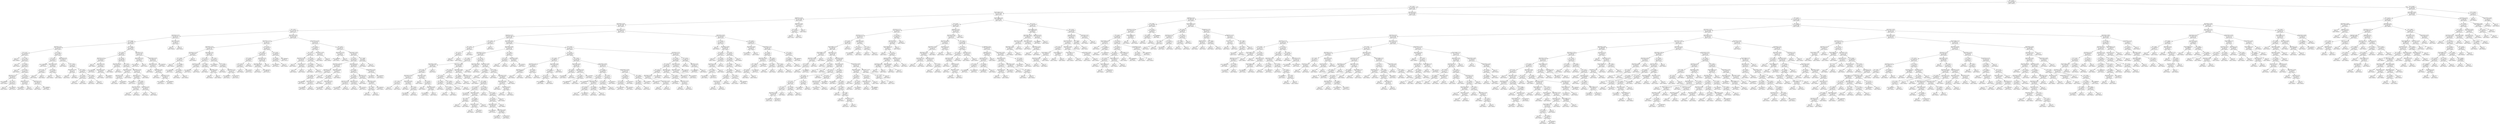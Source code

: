digraph Tree {
node [shape=box, style="rounded", color="black", fontname=helvetica] ;
edge [fontname=helvetica] ;
0 [label="M2 <= 104.5\nmse = 129261813.8\nsamples = 1040\nvalue = 19294.5"] ;
1 [label="M2 <= 45.5\nmse = 67485151.7\nsamples = 974\nvalue = 17908.7"] ;
0 -> 1 [labeldistance=2.5, labelangle=45, headlabel="True"] ;
2 [label="TipoInmueble <= 0.5\nmse = 51131579.9\nsamples = 498\nvalue = 14737.5"] ;
1 -> 2 ;
3 [label="DeptoCod <= 12.0\nmse = 21163269.3\nsamples = 356\nvalue = 16199.7"] ;
2 -> 3 ;
4 [label="BarrioCod2 <= 32.5\nmse = 18775546.1\nsamples = 353\nvalue = 16391.4"] ;
3 -> 4 ;
5 [label="M2 <= 35.5\nmse = 11911515.1\nsamples = 179\nvalue = 15417.7"] ;
4 -> 5 ;
6 [label="dormitorios <= 1.5\nmse = 8152035.4\nsamples = 77\nvalue = 14031.0"] ;
5 -> 6 ;
7 [label="M2 <= 29.5\nmse = 7346986.4\nsamples = 75\nvalue = 13909.7"] ;
6 -> 7 ;
8 [label="BarrioCod <= 3.0\nmse = 5364306.5\nsamples = 32\nvalue = 12784.7"] ;
7 -> 8 ;
9 [label="M2 <= 11.5\nmse = 2392284.0\nsamples = 18\nvalue = 13872.2"] ;
8 -> 9 ;
10 [label="mse = 0.0\nsamples = 2\nvalue = 18000.0"] ;
9 -> 10 ;
11 [label="M2 <= 16.5\nmse = 1111536.0\nsamples = 16\nvalue = 13542.0"] ;
9 -> 11 ;
12 [label="mse = 0.0\nsamples = 1\nvalue = 12000.0"] ;
11 -> 12 ;
13 [label="M2 <= 20.5\nmse = 983449.9\nsamples = 15\nvalue = 13676.1"] ;
11 -> 13 ;
14 [label="mse = 0.0\nsamples = 2\nvalue = 14500.0"] ;
13 -> 14 ;
15 [label="M2 <= 23.5\nmse = 1017493.1\nsamples = 13\nvalue = 13502.6"] ;
13 -> 15 ;
16 [label="BarrioCod <= 1.5\nmse = 530400.0\nsamples = 5\nvalue = 13790.0"] ;
15 -> 16 ;
17 [label="mse = 250000.0\nsamples = 2\nvalue = 14500.0"] ;
16 -> 17 ;
18 [label="M2 <= 21.5\nmse = 157222.2\nsamples = 3\nvalue = 13316.7"] ;
16 -> 18 ;
19 [label="mse = 0.0\nsamples = 1\nvalue = 13200.0"] ;
18 -> 19 ;
20 [label="mse = 225625.0\nsamples = 2\nvalue = 13375.0"] ;
18 -> 20 ;
21 [label="M2 <= 24.5\nmse = 1151428.6\nsamples = 8\nvalue = 13400.0"] ;
15 -> 21 ;
22 [label="BarrioCod2 <= 17.5\nmse = 146938.8\nsamples = 4\nvalue = 13185.7"] ;
21 -> 22 ;
23 [label="mse = 160000.0\nsamples = 3\nvalue = 13300.0"] ;
22 -> 23 ;
24 [label="mse = 0.0\nsamples = 1\nvalue = 12900.0"] ;
22 -> 24 ;
25 [label="BarrioCod <= 1.5\nmse = 2064081.6\nsamples = 4\nvalue = 13614.3"] ;
21 -> 25 ;
26 [label="mse = 0.0\nsamples = 1\nvalue = 13300.0"] ;
25 -> 26 ;
27 [label="mse = 2388888.9\nsamples = 3\nvalue = 13666.7"] ;
25 -> 27 ;
28 [label="M2 <= 21.5\nmse = 5778863.6\nsamples = 14\nvalue = 11450.0"] ;
8 -> 28 ;
29 [label="M2 <= 2.5\nmse = 7046100.0\nsamples = 7\nvalue = 12630.0"] ;
28 -> 29 ;
30 [label="mse = 10935555.6\nsamples = 3\nvalue = 14133.3"] ;
29 -> 30 ;
31 [label="BarrioCod2 <= 24.0\nmse = 3995510.2\nsamples = 4\nvalue = 11985.7"] ;
29 -> 31 ;
32 [label="M2 <= 12.0\nmse = 2722222.2\nsamples = 2\nvalue = 10166.7"] ;
31 -> 32 ;
33 [label="mse = 0.0\nsamples = 1\nvalue = 12500.0"] ;
32 -> 33 ;
34 [label="mse = 0.0\nsamples = 1\nvalue = 9000.0"] ;
32 -> 34 ;
35 [label="M2 <= 20.0\nmse = 607500.0\nsamples = 2\nvalue = 13350.0"] ;
31 -> 35 ;
36 [label="mse = 0.0\nsamples = 1\nvalue = 12000.0"] ;
35 -> 36 ;
37 [label="mse = 0.0\nsamples = 1\nvalue = 13800.0"] ;
35 -> 37 ;
38 [label="BarrioCod2 <= 3.0\nmse = 2595555.6\nsamples = 7\nvalue = 10466.7"] ;
28 -> 38 ;
39 [label="mse = 0.0\nsamples = 1\nvalue = 13000.0"] ;
38 -> 39 ;
40 [label="M2 <= 23.0\nmse = 1574400.0\nsamples = 6\nvalue = 9960.0"] ;
38 -> 40 ;
41 [label="BarrioCod2 <= 15.0\nmse = 2222.2\nsamples = 2\nvalue = 8766.7"] ;
40 -> 41 ;
42 [label="mse = 0.0\nsamples = 1\nvalue = 8700.0"] ;
41 -> 42 ;
43 [label="mse = 0.0\nsamples = 1\nvalue = 8800.0"] ;
41 -> 43 ;
44 [label="M2 <= 26.5\nmse = 1376326.5\nsamples = 4\nvalue = 10471.4"] ;
40 -> 44 ;
45 [label="M2 <= 24.5\nmse = 187500.0\nsamples = 2\nvalue = 11250.0"] ;
44 -> 45 ;
46 [label="mse = 0.0\nsamples = 1\nvalue = 11000.0"] ;
45 -> 46 ;
47 [label="mse = 0.0\nsamples = 1\nvalue = 12000.0"] ;
45 -> 47 ;
48 [label="M2 <= 28.5\nmse = 1075555.6\nsamples = 2\nvalue = 9433.3"] ;
44 -> 48 ;
49 [label="mse = 0.0\nsamples = 1\nvalue = 8700.0"] ;
48 -> 49 ;
50 [label="mse = 0.0\nsamples = 1\nvalue = 10900.0"] ;
48 -> 50 ;
51 [label="M2 <= 34.5\nmse = 7228849.0\nsamples = 43\nvalue = 14697.1"] ;
7 -> 51 ;
52 [label="M2 <= 30.5\nmse = 4969677.8\nsamples = 25\nvalue = 15782.1"] ;
51 -> 52 ;
53 [label="BarrioCod <= 1.5\nmse = 2199408.3\nsamples = 9\nvalue = 14846.2"] ;
52 -> 53 ;
54 [label="mse = 0.0\nsamples = 1\nvalue = 18000.0"] ;
53 -> 54 ;
55 [label="BarrioCod <= 3.0\nmse = 1484722.2\nsamples = 8\nvalue = 14583.3"] ;
53 -> 55 ;
56 [label="mse = 2402500.0\nsamples = 2\nvalue = 15450.0"] ;
55 -> 56 ;
57 [label="BarrioCod2 <= 13.5\nmse = 462500.0\nsamples = 6\nvalue = 14150.0"] ;
55 -> 57 ;
58 [label="mse = 0.0\nsamples = 1\nvalue = 14000.0"] ;
57 -> 58 ;
59 [label="mse = 606666.7\nsamples = 5\nvalue = 14200.0"] ;
57 -> 59 ;
60 [label="M2 <= 31.5\nmse = 5697884.6\nsamples = 16\nvalue = 16250.0"] ;
52 -> 60 ;
61 [label="BarrioCod2 <= 21.0\nmse = 7562500.0\nsamples = 2\nvalue = 20750.0"] ;
60 -> 61 ;
62 [label="mse = 0.0\nsamples = 1\nvalue = 18000.0"] ;
61 -> 62 ;
63 [label="mse = 0.0\nsamples = 1\nvalue = 23500.0"] ;
61 -> 63 ;
64 [label="M2 <= 32.5\nmse = 3714375.0\nsamples = 14\nvalue = 15875.0"] ;
60 -> 64 ;
65 [label="BarrioCod2 <= 25.0\nmse = 1170612.2\nsamples = 4\nvalue = 14371.4"] ;
64 -> 65 ;
66 [label="BarrioCod <= 3.0\nmse = 610000.0\nsamples = 3\nvalue = 14700.0"] ;
65 -> 66 ;
67 [label="mse = 0.0\nsamples = 1\nvalue = 14000.0"] ;
66 -> 67 ;
68 [label="mse = 614400.0\nsamples = 2\nvalue = 14840.0"] ;
66 -> 68 ;
69 [label="mse = 0.0\nsamples = 1\nvalue = 12400.0"] ;
65 -> 69 ;
70 [label="BarrioCod2 <= 23.5\nmse = 3447612.5\nsamples = 10\nvalue = 16494.1"] ;
64 -> 70 ;
71 [label="BarrioCod <= 1.5\nmse = 2509097.2\nsamples = 8\nvalue = 15658.3"] ;
70 -> 71 ;
72 [label="mse = 1126875.0\nsamples = 3\nvalue = 14725.0"] ;
71 -> 72 ;
73 [label="M2 <= 33.5\nmse = 2546875.0\nsamples = 5\nvalue = 16125.0"] ;
71 -> 73 ;
74 [label="BarrioCod2 <= 10.0\nmse = 2722222.2\nsamples = 2\nvalue = 17666.7"] ;
73 -> 74 ;
75 [label="mse = 0.0\nsamples = 1\nvalue = 16500.0"] ;
74 -> 75 ;
76 [label="mse = 0.0\nsamples = 1\nvalue = 20000.0"] ;
74 -> 76 ;
77 [label="BarrioCod2 <= 9.0\nmse = 160000.0\nsamples = 3\nvalue = 15200.0"] ;
73 -> 77 ;
78 [label="mse = 0.0\nsamples = 1\nvalue = 16000.0"] ;
77 -> 78 ;
79 [label="mse = 0.0\nsamples = 2\nvalue = 15000.0"] ;
77 -> 79 ;
80 [label="mse = 0.0\nsamples = 2\nvalue = 18500.0"] ;
70 -> 80 ;
81 [label="BarrioCod <= 3.0\nmse = 6727346.5\nsamples = 18\nvalue = 13332.3"] ;
51 -> 81 ;
82 [label="BarrioCod2 <= 17.5\nmse = 1952343.8\nsamples = 7\nvalue = 14562.5"] ;
81 -> 82 ;
83 [label="mse = 1261224.5\nsamples = 6\nvalue = 14214.3"] ;
82 -> 83 ;
84 [label="mse = 0.0\nsamples = 1\nvalue = 17000.0"] ;
82 -> 84 ;
85 [label="BarrioCod2 <= 21.5\nmse = 8484266.7\nsamples = 11\nvalue = 12020.0"] ;
81 -> 85 ;
86 [label="BarrioCod2 <= 3.5\nmse = 7632343.8\nsamples = 6\nvalue = 10737.5"] ;
85 -> 86 ;
87 [label="mse = 0.0\nsamples = 1\nvalue = 15000.0"] ;
86 -> 87 ;
88 [label="BarrioCod2 <= 8.5\nmse = 5756326.5\nsamples = 5\nvalue = 10128.6"] ;
86 -> 88 ;
89 [label="mse = 0.0\nsamples = 1\nvalue = 12000.0"] ;
88 -> 89 ;
90 [label="BarrioCod2 <= 13.0\nmse = 6034722.2\nsamples = 4\nvalue = 9816.7"] ;
88 -> 90 ;
91 [label="mse = 7921875.0\nsamples = 2\nvalue = 10125.0"] ;
90 -> 91 ;
92 [label="mse = 1690000.0\nsamples = 2\nvalue = 9200.0"] ;
90 -> 92 ;
93 [label="mse = 5429795.9\nsamples = 5\nvalue = 13485.7"] ;
85 -> 93 ;
94 [label="BarrioCod2 <= 9.5\nmse = 3062500.0\nsamples = 2\nvalue = 21250.0"] ;
6 -> 94 ;
95 [label="mse = 0.0\nsamples = 1\nvalue = 23000.0"] ;
94 -> 95 ;
96 [label="mse = 0.0\nsamples = 1\nvalue = 19500.0"] ;
94 -> 96 ;
97 [label="BarrioCod2 <= 15.5\nmse = 12224321.8\nsamples = 102\nvalue = 16434.5"] ;
5 -> 97 ;
98 [label="BarrioCod2 <= 11.0\nmse = 14871677.6\nsamples = 51\nvalue = 17631.7"] ;
97 -> 98 ;
99 [label="BarrioCod2 <= 5.0\nmse = 11416792.4\nsamples = 28\nvalue = 17115.9"] ;
98 -> 99 ;
100 [label="dormitorios <= 1.5\nmse = 13807288.9\nsamples = 9\nvalue = 18393.3"] ;
99 -> 100 ;
101 [label="M2 <= 38.0\nmse = 12937751.5\nsamples = 8\nvalue = 17761.5"] ;
100 -> 101 ;
102 [label="mse = 0.0\nsamples = 1\nvalue = 20500.0"] ;
101 -> 102 ;
103 [label="M2 <= 41.0\nmse = 13338888.9\nsamples = 7\nvalue = 17533.3"] ;
101 -> 103 ;
104 [label="mse = 15960000.0\nsamples = 5\nvalue = 17933.3"] ;
103 -> 104 ;
105 [label="M2 <= 43.5\nmse = 3555555.6\nsamples = 2\nvalue = 16333.3"] ;
103 -> 105 ;
106 [label="mse = 0.0\nsamples = 1\nvalue = 15000.0"] ;
105 -> 106 ;
107 [label="mse = 0.0\nsamples = 1\nvalue = 19000.0"] ;
105 -> 107 ;
108 [label="mse = 0.0\nsamples = 1\nvalue = 22500.0"] ;
100 -> 108 ;
109 [label="BarrioCod2 <= 9.5\nmse = 8899714.6\nsamples = 19\nvalue = 16455.2"] ;
99 -> 109 ;
110 [label="M2 <= 41.5\nmse = 13123593.8\nsamples = 7\nvalue = 13712.5"] ;
109 -> 110 ;
111 [label="dormitorios <= 1.5\nmse = 11398400.0\nsamples = 4\nvalue = 11860.0"] ;
110 -> 111 ;
112 [label="mse = 5991875.0\nsamples = 3\nvalue = 10575.0"] ;
111 -> 112 ;
113 [label="mse = 0.0\nsamples = 1\nvalue = 17000.0"] ;
111 -> 113 ;
114 [label="M2 <= 44.0\nmse = 746666.7\nsamples = 3\nvalue = 16800.0"] ;
110 -> 114 ;
115 [label="mse = 0.0\nsamples = 1\nvalue = 16000.0"] ;
114 -> 115 ;
116 [label="BarrioCod2 <= 8.0\nmse = 640000.0\nsamples = 2\nvalue = 17200.0"] ;
114 -> 116 ;
117 [label="mse = 0.0\nsamples = 1\nvalue = 16400.0"] ;
116 -> 117 ;
118 [label="mse = 0.0\nsamples = 1\nvalue = 18000.0"] ;
116 -> 118 ;
119 [label="M2 <= 41.0\nmse = 3333333.3\nsamples = 12\nvalue = 17500.0"] ;
109 -> 119 ;
120 [label="mse = 1000000.0\nsamples = 6\nvalue = 17000.0"] ;
119 -> 120 ;
121 [label="M2 <= 43.5\nmse = 5322500.0\nsamples = 6\nvalue = 18050.0"] ;
119 -> 121 ;
122 [label="mse = 0.0\nsamples = 1\nvalue = 22000.0"] ;
121 -> 122 ;
123 [label="dormitorios <= 1.5\nmse = 1777343.8\nsamples = 5\nvalue = 17062.5"] ;
121 -> 123 ;
124 [label="mse = 1062500.0\nsamples = 3\nvalue = 16250.0"] ;
123 -> 124 ;
125 [label="mse = 1171875.0\nsamples = 2\nvalue = 17875.0"] ;
123 -> 125 ;
126 [label="M2 <= 41.0\nmse = 18207319.9\nsamples = 23\nvalue = 18228.9"] ;
98 -> 126 ;
127 [label="M2 <= 39.5\nmse = 23532482.6\nsamples = 15\nvalue = 19279.2"] ;
126 -> 127 ;
128 [label="M2 <= 38.5\nmse = 4863209.9\nsamples = 5\nvalue = 16311.1"] ;
127 -> 128 ;
129 [label="M2 <= 37.0\nmse = 1062400.0\nsamples = 3\nvalue = 18160.0"] ;
128 -> 129 ;
130 [label="mse = 0.0\nsamples = 1\nvalue = 20000.0"] ;
129 -> 130 ;
131 [label="mse = 270000.0\nsamples = 2\nvalue = 17700.0"] ;
129 -> 131 ;
132 [label="mse = 0.0\nsamples = 2\nvalue = 14000.0"] ;
128 -> 132 ;
133 [label="dormitorios <= 1.5\nmse = 26277066.7\nsamples = 10\nvalue = 21060.0"] ;
127 -> 133 ;
134 [label="BarrioCod2 <= 13.5\nmse = 26892500.0\nsamples = 9\nvalue = 21350.0"] ;
133 -> 134 ;
135 [label="mse = 0.0\nsamples = 1\nvalue = 21000.0"] ;
134 -> 135 ;
136 [label="mse = 28951005.9\nsamples = 8\nvalue = 21376.9"] ;
134 -> 136 ;
137 [label="mse = 0.0\nsamples = 1\nvalue = 17000.0"] ;
133 -> 137 ;
138 [label="M2 <= 44.5\nmse = 3946326.5\nsamples = 8\nvalue = 16428.6"] ;
126 -> 138 ;
139 [label="M2 <= 43.0\nmse = 3106938.8\nsamples = 4\nvalue = 15785.7"] ;
138 -> 139 ;
140 [label="mse = 1525555.6\nsamples = 3\nvalue = 16333.3"] ;
139 -> 140 ;
141 [label="mse = 0.0\nsamples = 1\nvalue = 12500.0"] ;
139 -> 141 ;
142 [label="mse = 3959183.7\nsamples = 4\nvalue = 17071.4"] ;
138 -> 142 ;
143 [label="BarrioCod2 <= 19.5\nmse = 6794063.0\nsamples = 51\nvalue = 15251.8"] ;
97 -> 143 ;
144 [label="M2 <= 44.5\nmse = 10585325.4\nsamples = 9\nvalue = 12992.3"] ;
143 -> 144 ;
145 [label="M2 <= 41.0\nmse = 10777777.8\nsamples = 6\nvalue = 14166.7"] ;
144 -> 145 ;
146 [label="BarrioCod2 <= 17.5\nmse = 201388.9\nsamples = 3\nvalue = 12416.7"] ;
145 -> 146 ;
147 [label="mse = 0.0\nsamples = 1\nvalue = 12000.0"] ;
146 -> 147 ;
148 [label="dormitorios <= 1.5\nmse = 55555.6\nsamples = 2\nvalue = 12833.3"] ;
146 -> 148 ;
149 [label="mse = 0.0\nsamples = 1\nvalue = 12500.0"] ;
148 -> 149 ;
150 [label="mse = 0.0\nsamples = 1\nvalue = 13000.0"] ;
148 -> 150 ;
151 [label="M2 <= 43.5\nmse = 13555555.6\nsamples = 3\nvalue = 17666.7"] ;
145 -> 151 ;
152 [label="M2 <= 42.5\nmse = 4000000.0\nsamples = 2\nvalue = 20000.0"] ;
151 -> 152 ;
153 [label="mse = 0.0\nsamples = 1\nvalue = 18000.0"] ;
152 -> 153 ;
154 [label="mse = 0.0\nsamples = 1\nvalue = 22000.0"] ;
152 -> 154 ;
155 [label="mse = 0.0\nsamples = 1\nvalue = 13000.0"] ;
151 -> 155 ;
156 [label="BarrioCod2 <= 18.0\nmse = 67500.0\nsamples = 3\nvalue = 10350.0"] ;
144 -> 156 ;
157 [label="mse = 0.0\nsamples = 1\nvalue = 9900.0"] ;
156 -> 157 ;
158 [label="mse = 0.0\nsamples = 2\nvalue = 10500.0"] ;
156 -> 158 ;
159 [label="M2 <= 37.0\nmse = 4965755.1\nsamples = 42\nvalue = 15671.4"] ;
143 -> 159 ;
160 [label="BarrioCod2 <= 23.5\nmse = 1428571.4\nsamples = 6\nvalue = 14000.0"] ;
159 -> 160 ;
161 [label="mse = 1618055.6\nsamples = 5\nvalue = 13916.7"] ;
160 -> 161 ;
162 [label="mse = 0.0\nsamples = 1\nvalue = 14500.0"] ;
160 -> 162 ;
163 [label="BarrioCod2 <= 29.5\nmse = 5013877.6\nsamples = 36\nvalue = 15857.1"] ;
159 -> 163 ;
164 [label="M2 <= 41.0\nmse = 5056122.2\nsamples = 34\nvalue = 15956.7"] ;
163 -> 164 ;
165 [label="BarrioCod2 <= 26.0\nmse = 6139655.6\nsamples = 19\nvalue = 16496.7"] ;
164 -> 165 ;
166 [label="BarrioCod <= 3.0\nmse = 5230847.1\nsamples = 12\nvalue = 16922.7"] ;
165 -> 166 ;
167 [label="M2 <= 39.0\nmse = 1878055.6\nsamples = 10\nvalue = 16016.7"] ;
166 -> 167 ;
168 [label="mse = 820000.0\nsamples = 3\nvalue = 17600.0"] ;
167 -> 168 ;
169 [label="dormitorios <= 1.5\nmse = 526875.0\nsamples = 7\nvalue = 15225.0"] ;
167 -> 169 ;
170 [label="mse = 500000.0\nsamples = 6\nvalue = 15000.0"] ;
169 -> 170 ;
171 [label="mse = 0.0\nsamples = 1\nvalue = 15900.0"] ;
169 -> 171 ;
172 [label="mse = 0.0\nsamples = 2\nvalue = 21000.0"] ;
166 -> 172 ;
173 [label="BarrioCod2 <= 28.5\nmse = 6766875.0\nsamples = 7\nvalue = 15325.0"] ;
165 -> 173 ;
174 [label="M2 <= 39.0\nmse = 6565306.1\nsamples = 6\nvalue = 14942.9"] ;
173 -> 174 ;
175 [label="mse = 0.0\nsamples = 2\nvalue = 16500.0"] ;
174 -> 175 ;
176 [label="BarrioCod2 <= 27.5\nmse = 7833600.0\nsamples = 4\nvalue = 14320.0"] ;
174 -> 176 ;
177 [label="mse = 9247500.0\nsamples = 3\nvalue = 14650.0"] ;
176 -> 177 ;
178 [label="mse = 0.0\nsamples = 1\nvalue = 13000.0"] ;
176 -> 178 ;
179 [label="mse = 0.0\nsamples = 1\nvalue = 18000.0"] ;
173 -> 179 ;
180 [label="dormitorios <= 1.5\nmse = 3389388.9\nsamples = 15\nvalue = 15416.7"] ;
164 -> 180 ;
181 [label="M2 <= 43.5\nmse = 1480567.1\nsamples = 11\nvalue = 15017.4"] ;
180 -> 181 ;
182 [label="M2 <= 42.5\nmse = 1106281.0\nsamples = 6\nvalue = 15409.1"] ;
181 -> 182 ;
183 [label="BarrioCod <= 3.0\nmse = 1161600.0\nsamples = 3\nvalue = 15120.0"] ;
182 -> 183 ;
184 [label="mse = 1075555.6\nsamples = 2\nvalue = 14533.3"] ;
183 -> 184 ;
185 [label="mse = 0.0\nsamples = 1\nvalue = 16000.0"] ;
183 -> 185 ;
186 [label="BarrioCod <= 3.0\nmse = 932500.0\nsamples = 3\nvalue = 15650.0"] ;
182 -> 186 ;
187 [label="mse = 0.0\nsamples = 1\nvalue = 16200.0"] ;
186 -> 187 ;
188 [label="mse = 1171875.0\nsamples = 2\nvalue = 15375.0"] ;
186 -> 188 ;
189 [label="BarrioCod <= 3.0\nmse = 1554097.2\nsamples = 5\nvalue = 14658.3"] ;
181 -> 189 ;
190 [label="mse = 0.0\nsamples = 1\nvalue = 14500.0"] ;
189 -> 190 ;
191 [label="BarrioCod2 <= 26.0\nmse = 2060987.7\nsamples = 4\nvalue = 14711.1"] ;
189 -> 191 ;
192 [label="M2 <= 44.5\nmse = 10000.0\nsamples = 2\nvalue = 14900.0"] ;
191 -> 192 ;
193 [label="mse = 0.0\nsamples = 1\nvalue = 15000.0"] ;
192 -> 193 ;
194 [label="mse = 0.0\nsamples = 1\nvalue = 14800.0"] ;
192 -> 194 ;
195 [label="mse = 3650400.0\nsamples = 2\nvalue = 14560.0"] ;
191 -> 195 ;
196 [label="BarrioCod2 <= 23.5\nmse = 7416326.5\nsamples = 4\nvalue = 16728.6"] ;
180 -> 196 ;
197 [label="mse = 20000.0\nsamples = 2\nvalue = 14700.0"] ;
196 -> 197 ;
198 [label="mse = 7562500.0\nsamples = 2\nvalue = 18250.0"] ;
196 -> 198 ;
199 [label="M2 <= 39.0\nmse = 8888.9\nsamples = 2\nvalue = 13866.7"] ;
163 -> 199 ;
200 [label="mse = 0.0\nsamples = 1\nvalue = 13800.0"] ;
199 -> 200 ;
201 [label="mse = 0.0\nsamples = 1\nvalue = 14000.0"] ;
199 -> 201 ;
202 [label="BarrioCod2 <= 57.5\nmse = 23800143.4\nsamples = 174\nvalue = 17378.9"] ;
4 -> 202 ;
203 [label="DeptoCod <= 4.5\nmse = 22674908.1\nsamples = 138\nvalue = 18326.1"] ;
202 -> 203 ;
204 [label="M2 <= 40.5\nmse = 9597343.8\nsamples = 4\nvalue = 10262.5"] ;
203 -> 204 ;
205 [label="M2 <= 35.0\nmse = 3557142.9\nsamples = 3\nvalue = 9300.0"] ;
204 -> 205 ;
206 [label="M2 <= 27.5\nmse = 3042222.2\nsamples = 2\nvalue = 11033.3"] ;
205 -> 206 ;
207 [label="mse = 0.0\nsamples = 1\nvalue = 9800.0"] ;
206 -> 207 ;
208 [label="mse = 0.0\nsamples = 1\nvalue = 13500.0"] ;
206 -> 208 ;
209 [label="mse = 0.0\nsamples = 1\nvalue = 8000.0"] ;
205 -> 209 ;
210 [label="mse = 0.0\nsamples = 1\nvalue = 17000.0"] ;
204 -> 210 ;
211 [label="BarrioCod2 <= 50.5\nmse = 20661844.9\nsamples = 134\nvalue = 18624.8"] ;
203 -> 211 ;
212 [label="BarrioCod2 <= 48.0\nmse = 25205373.7\nsamples = 59\nvalue = 17229.9"] ;
211 -> 212 ;
213 [label="dormitorios <= 1.5\nmse = 18341296.6\nsamples = 52\nvalue = 18264.0"] ;
212 -> 213 ;
214 [label="M2 <= 30.5\nmse = 17229913.1\nsamples = 42\nvalue = 17702.3"] ;
213 -> 214 ;
215 [label="BarrioCod2 <= 46.0\nmse = 6585370.0\nsamples = 12\nvalue = 13696.8"] ;
214 -> 215 ;
216 [label="M2 <= 23.5\nmse = 5144936.5\nsamples = 11\nvalue = 14053.7"] ;
215 -> 216 ;
217 [label="BarrioCod2 <= 35.5\nmse = 3273727.0\nsamples = 6\nvalue = 13219.0"] ;
216 -> 217 ;
218 [label="M2 <= 10.5\nmse = 1127000.9\nsamples = 2\nvalue = 14250.7"] ;
217 -> 218 ;
219 [label="mse = 0.0\nsamples = 1\nvalue = 15752.0"] ;
218 -> 219 ;
220 [label="mse = 0.0\nsamples = 1\nvalue = 13500.0"] ;
218 -> 220 ;
221 [label="BarrioCod2 <= 40.5\nmse = 3540000.0\nsamples = 4\nvalue = 12600.0"] ;
217 -> 221 ;
222 [label="mse = 0.0\nsamples = 1\nvalue = 9000.0"] ;
221 -> 222 ;
223 [label="M2 <= 21.0\nmse = 375000.0\nsamples = 3\nvalue = 13500.0"] ;
221 -> 223 ;
224 [label="mse = 500000.0\nsamples = 2\nvalue = 13500.0"] ;
223 -> 224 ;
225 [label="mse = 0.0\nsamples = 1\nvalue = 13500.0"] ;
223 -> 225 ;
226 [label="BarrioCod2 <= 39.5\nmse = 5472222.2\nsamples = 5\nvalue = 15166.7"] ;
216 -> 226 ;
227 [label="mse = 0.0\nsamples = 1\nvalue = 13000.0"] ;
226 -> 227 ;
228 [label="M2 <= 27.5\nmse = 4687500.0\nsamples = 4\nvalue = 16250.0"] ;
226 -> 228 ;
229 [label="mse = 0.0\nsamples = 1\nvalue = 15000.0"] ;
228 -> 229 ;
230 [label="BarrioCod2 <= 44.0\nmse = 5555555.6\nsamples = 3\nvalue = 16666.7"] ;
228 -> 230 ;
231 [label="mse = 6250000.0\nsamples = 2\nvalue = 17500.0"] ;
230 -> 231 ;
232 [label="mse = 0.0\nsamples = 1\nvalue = 15000.0"] ;
230 -> 232 ;
233 [label="mse = 0.0\nsamples = 1\nvalue = 8700.0"] ;
215 -> 233 ;
234 [label="BarrioCod2 <= 35.5\nmse = 14165984.0\nsamples = 30\nvalue = 18904.0"] ;
214 -> 234 ;
235 [label="M2 <= 42.5\nmse = 18076388.9\nsamples = 6\nvalue = 21416.7"] ;
234 -> 235 ;
236 [label="M2 <= 37.0\nmse = 17283950.6\nsamples = 5\nvalue = 22722.2"] ;
235 -> 236 ;
237 [label="M2 <= 34.5\nmse = 4408163.3\nsamples = 3\nvalue = 20857.1"] ;
236 -> 237 ;
238 [label="mse = 0.0\nsamples = 1\nvalue = 23000.0"] ;
237 -> 238 ;
239 [label="M2 <= 35.5\nmse = 1687500.0\nsamples = 2\nvalue = 19250.0"] ;
237 -> 239 ;
240 [label="mse = 0.0\nsamples = 1\nvalue = 17000.0"] ;
239 -> 240 ;
241 [label="mse = 0.0\nsamples = 1\nvalue = 20000.0"] ;
239 -> 241 ;
242 [label="M2 <= 40.0\nmse = 7562500.0\nsamples = 2\nvalue = 29250.0"] ;
236 -> 242 ;
243 [label="mse = 0.0\nsamples = 1\nvalue = 32000.0"] ;
242 -> 243 ;
244 [label="mse = 0.0\nsamples = 1\nvalue = 26500.0"] ;
242 -> 244 ;
245 [label="mse = 0.0\nsamples = 1\nvalue = 17500.0"] ;
235 -> 245 ;
246 [label="BarrioCod2 <= 39.0\nmse = 10307783.9\nsamples = 24\nvalue = 18110.5"] ;
234 -> 246 ;
247 [label="M2 <= 40.0\nmse = 568888.9\nsamples = 2\nvalue = 12433.3"] ;
246 -> 247 ;
248 [label="mse = 0.0\nsamples = 1\nvalue = 13500.0"] ;
247 -> 248 ;
249 [label="mse = 0.0\nsamples = 1\nvalue = 11900.0"] ;
247 -> 249 ;
250 [label="BarrioCod2 <= 41.5\nmse = 8143134.7\nsamples = 22\nvalue = 18597.1"] ;
246 -> 250 ;
251 [label="mse = 0.0\nsamples = 1\nvalue = 30000.0"] ;
250 -> 251 ;
252 [label="M2 <= 38.5\nmse = 4445891.0\nsamples = 21\nvalue = 18261.8"] ;
250 -> 252 ;
253 [label="M2 <= 33.0\nmse = 1927929.0\nsamples = 8\nvalue = 17723.1"] ;
252 -> 253 ;
254 [label="mse = 187500.0\nsamples = 2\nvalue = 18750.0"] ;
253 -> 254 ;
255 [label="BarrioCod2 <= 43.5\nmse = 2024444.4\nsamples = 6\nvalue = 17266.7"] ;
253 -> 255 ;
256 [label="M2 <= 36.0\nmse = 2222.2\nsamples = 2\nvalue = 18966.7"] ;
255 -> 256 ;
257 [label="mse = 0.0\nsamples = 1\nvalue = 19000.0"] ;
256 -> 257 ;
258 [label="mse = 0.0\nsamples = 1\nvalue = 18900.0"] ;
256 -> 258 ;
259 [label="M2 <= 36.5\nmse = 868055.6\nsamples = 4\nvalue = 16416.7"] ;
255 -> 259 ;
260 [label="BarrioCod2 <= 44.5\nmse = 421875.0\nsamples = 3\nvalue = 15875.0"] ;
259 -> 260 ;
261 [label="mse = 0.0\nsamples = 1\nvalue = 16500.0"] ;
260 -> 261 ;
262 [label="mse = 62500.0\nsamples = 2\nvalue = 15250.0"] ;
260 -> 262 ;
263 [label="mse = 0.0\nsamples = 1\nvalue = 17500.0"] ;
259 -> 263 ;
264 [label="M2 <= 39.5\nmse = 5713786.8\nsamples = 13\nvalue = 18595.2"] ;
252 -> 264 ;
265 [label="mse = 0.0\nsamples = 1\nvalue = 22000.0"] ;
264 -> 265 ;
266 [label="M2 <= 44.5\nmse = 5390875.0\nsamples = 12\nvalue = 18425.0"] ;
264 -> 266 ;
267 [label="M2 <= 42.0\nmse = 5562105.3\nsamples = 11\nvalue = 18500.0"] ;
266 -> 267 ;
268 [label="BarrioCod2 <= 43.5\nmse = 5994256.1\nsamples = 10\nvalue = 18347.1"] ;
267 -> 268 ;
269 [label="mse = 3062500.0\nsamples = 2\nvalue = 15750.0"] ;
268 -> 269 ;
270 [label="BarrioCod2 <= 44.5\nmse = 5365955.6\nsamples = 8\nvalue = 18693.3"] ;
268 -> 270 ;
271 [label="mse = 1836734.7\nsamples = 2\nvalue = 19142.9"] ;
270 -> 271 ;
272 [label="mse = 8122500.0\nsamples = 6\nvalue = 18300.0"] ;
270 -> 272 ;
273 [label="mse = 0.0\nsamples = 1\nvalue = 19800.0"] ;
267 -> 273 ;
274 [label="mse = 0.0\nsamples = 1\nvalue = 17000.0"] ;
266 -> 274 ;
275 [label="M2 <= 23.1\nmse = 16771626.3\nsamples = 10\nvalue = 20411.8"] ;
213 -> 275 ;
276 [label="BarrioCod2 <= 45.5\nmse = 10562500.0\nsamples = 2\nvalue = 26750.0"] ;
275 -> 276 ;
277 [label="mse = 0.0\nsamples = 1\nvalue = 30000.0"] ;
276 -> 277 ;
278 [label="mse = 0.0\nsamples = 1\nvalue = 23500.0"] ;
276 -> 278 ;
279 [label="BarrioCod2 <= 36.0\nmse = 2517751.5\nsamples = 8\nvalue = 18461.5"] ;
275 -> 279 ;
280 [label="M2 <= 40.0\nmse = 1000000.0\nsamples = 2\nvalue = 19500.0"] ;
279 -> 280 ;
281 [label="mse = 0.0\nsamples = 1\nvalue = 17500.0"] ;
280 -> 281 ;
282 [label="mse = 0.0\nsamples = 1\nvalue = 20000.0"] ;
280 -> 282 ;
283 [label="M2 <= 40.5\nmse = 2371093.8\nsamples = 6\nvalue = 17812.5"] ;
279 -> 283 ;
284 [label="mse = 0.0\nsamples = 2\nvalue = 19500.0"] ;
283 -> 284 ;
285 [label="BarrioCod2 <= 43.5\nmse = 1060000.0\nsamples = 4\nvalue = 16800.0"] ;
283 -> 285 ;
286 [label="BarrioCod2 <= 38.0\nmse = 1055555.6\nsamples = 3\nvalue = 17333.3"] ;
285 -> 286 ;
287 [label="mse = 0.0\nsamples = 1\nvalue = 16000.0"] ;
286 -> 287 ;
288 [label="BarrioCod2 <= 41.0\nmse = 250000.0\nsamples = 2\nvalue = 18000.0"] ;
286 -> 288 ;
289 [label="mse = 0.0\nsamples = 1\nvalue = 17500.0"] ;
288 -> 289 ;
290 [label="mse = 0.0\nsamples = 1\nvalue = 18500.0"] ;
288 -> 290 ;
291 [label="mse = 0.0\nsamples = 1\nvalue = 16000.0"] ;
285 -> 291 ;
292 [label="M2 <= 36.0\nmse = 812500.0\nsamples = 7\nvalue = 8750.0"] ;
212 -> 292 ;
293 [label="M2 <= 1.1\nmse = 160000.0\nsamples = 3\nvalue = 9200.0"] ;
292 -> 293 ;
294 [label="mse = 0.0\nsamples = 1\nvalue = 10000.0"] ;
293 -> 294 ;
295 [label="mse = 0.0\nsamples = 2\nvalue = 9000.0"] ;
293 -> 295 ;
296 [label="BarrioCod2 <= 49.5\nmse = 1060000.0\nsamples = 4\nvalue = 8300.0"] ;
292 -> 296 ;
297 [label="mse = 0.0\nsamples = 1\nvalue = 10000.0"] ;
296 -> 297 ;
298 [label="mse = 421875.0\nsamples = 3\nvalue = 7875.0"] ;
296 -> 298 ;
299 [label="M2 <= 40.5\nmse = 14776277.3\nsamples = 75\nvalue = 19659.7"] ;
211 -> 299 ;
300 [label="M2 <= 29.5\nmse = 13690335.9\nsamples = 49\nvalue = 18893.8"] ;
299 -> 300 ;
301 [label="M2 <= 26.0\nmse = 20896734.7\nsamples = 9\nvalue = 21257.1"] ;
300 -> 301 ;
302 [label="BarrioCod <= 3.5\nmse = 12395833.3\nsamples = 4\nvalue = 18750.0"] ;
301 -> 302 ;
303 [label="BarrioCod <= 1.5\nmse = 1388888.9\nsamples = 2\nvalue = 22166.7"] ;
302 -> 303 ;
304 [label="mse = 0.0\nsamples = 1\nvalue = 20500.0"] ;
303 -> 304 ;
305 [label="mse = 0.0\nsamples = 1\nvalue = 23000.0"] ;
303 -> 305 ;
306 [label="M2 <= 23.5\nmse = 55555.6\nsamples = 2\nvalue = 15333.3"] ;
302 -> 306 ;
307 [label="mse = 0.0\nsamples = 1\nvalue = 15500.0"] ;
306 -> 307 ;
308 [label="mse = 0.0\nsamples = 1\nvalue = 15000.0"] ;
306 -> 308 ;
309 [label="BarrioCod2 <= 53.0\nmse = 19022343.8\nsamples = 5\nvalue = 23137.5"] ;
301 -> 309 ;
310 [label="M2 <= 28.5\nmse = 10088055.6\nsamples = 4\nvalue = 21183.3"] ;
309 -> 310 ;
311 [label="M2 <= 27.5\nmse = 13171875.0\nsamples = 3\nvalue = 20375.0"] ;
310 -> 311 ;
312 [label="mse = 10888888.9\nsamples = 2\nvalue = 21666.7"] ;
311 -> 312 ;
313 [label="mse = 0.0\nsamples = 1\nvalue = 16500.0"] ;
311 -> 313 ;
314 [label="mse = 0.0\nsamples = 1\nvalue = 22800.0"] ;
310 -> 314 ;
315 [label="mse = 0.0\nsamples = 1\nvalue = 29000.0"] ;
309 -> 315 ;
316 [label="M2 <= 33.5\nmse = 10725548.7\nsamples = 40\nvalue = 18392.4"] ;
300 -> 316 ;
317 [label="BarrioCod2 <= 51.5\nmse = 2637066.0\nsamples = 12\nvalue = 17029.2"] ;
316 -> 317 ;
318 [label="M2 <= 31.5\nmse = 884297.5\nsamples = 6\nvalue = 16454.5"] ;
317 -> 318 ;
319 [label="mse = 652343.8\nsamples = 4\nvalue = 16062.5"] ;
318 -> 319 ;
320 [label="mse = 0.0\nsamples = 2\nvalue = 17500.0"] ;
318 -> 320 ;
321 [label="BarrioCod <= 3.5\nmse = 3604378.7\nsamples = 6\nvalue = 17515.4"] ;
317 -> 321 ;
322 [label="M2 <= 31.0\nmse = 3488571.4\nsamples = 3\nvalue = 18400.0"] ;
321 -> 322 ;
323 [label="mse = 4000000.0\nsamples = 2\nvalue = 18500.0"] ;
322 -> 323 ;
324 [label="mse = 0.0\nsamples = 1\nvalue = 17800.0"] ;
322 -> 324 ;
325 [label="mse = 1761388.9\nsamples = 3\nvalue = 16483.3"] ;
321 -> 325 ;
326 [label="BarrioCod2 <= 52.5\nmse = 13678707.5\nsamples = 28\nvalue = 19171.4"] ;
316 -> 326 ;
327 [label="M2 <= 36.5\nmse = 12848620.0\nsamples = 15\nvalue = 20391.3"] ;
326 -> 327 ;
328 [label="M2 <= 34.5\nmse = 12578367.3\nsamples = 9\nvalue = 19014.3"] ;
327 -> 328 ;
329 [label="mse = 10160000.0\nsamples = 4\nvalue = 21300.0"] ;
328 -> 329 ;
330 [label="BarrioCod2 <= 51.5\nmse = 9406913.6\nsamples = 5\nvalue = 17744.4"] ;
328 -> 330 ;
331 [label="M2 <= 35.5\nmse = 1801388.9\nsamples = 3\nvalue = 15983.3"] ;
330 -> 331 ;
332 [label="mse = 0.0\nsamples = 1\nvalue = 16500.0"] ;
331 -> 332 ;
333 [label="mse = 3802500.0\nsamples = 2\nvalue = 14950.0"] ;
331 -> 333 ;
334 [label="M2 <= 35.5\nmse = 6008888.9\nsamples = 2\nvalue = 21266.7"] ;
330 -> 334 ;
335 [label="mse = 0.0\nsamples = 1\nvalue = 23000.0"] ;
334 -> 335 ;
336 [label="mse = 0.0\nsamples = 1\nvalue = 17800.0"] ;
334 -> 336 ;
337 [label="M2 <= 39.0\nmse = 5731111.1\nsamples = 6\nvalue = 22533.3"] ;
327 -> 337 ;
338 [label="M2 <= 37.5\nmse = 2055555.6\nsamples = 3\nvalue = 23833.3"] ;
337 -> 338 ;
339 [label="mse = 1388888.9\nsamples = 2\nvalue = 22666.7"] ;
338 -> 339 ;
340 [label="mse = 0.0\nsamples = 1\nvalue = 25000.0"] ;
338 -> 340 ;
341 [label="mse = 2942222.2\nsamples = 3\nvalue = 19933.3"] ;
337 -> 341 ;
342 [label="BarrioCod2 <= 54.0\nmse = 10701551.2\nsamples = 13\nvalue = 17694.7"] ;
326 -> 342 ;
343 [label="M2 <= 39.0\nmse = 6807500.0\nsamples = 6\nvalue = 15300.0"] ;
342 -> 343 ;
344 [label="M2 <= 37.5\nmse = 6729600.0\nsamples = 4\nvalue = 15080.0"] ;
343 -> 344 ;
345 [label="mse = 10275555.6\nsamples = 2\nvalue = 15233.3"] ;
344 -> 345 ;
346 [label="mse = 1322500.0\nsamples = 2\nvalue = 14850.0"] ;
344 -> 346 ;
347 [label="mse = 6722222.2\nsamples = 2\nvalue = 15666.7"] ;
343 -> 347 ;
348 [label="M2 <= 39.0\nmse = 6329586.8\nsamples = 7\nvalue = 19436.4"] ;
342 -> 348 ;
349 [label="M2 <= 36.5\nmse = 180000.0\nsamples = 3\nvalue = 18100.0"] ;
348 -> 349 ;
350 [label="mse = 0.0\nsamples = 2\nvalue = 18400.0"] ;
349 -> 350 ;
351 [label="mse = 0.0\nsamples = 1\nvalue = 17500.0"] ;
349 -> 351 ;
352 [label="mse = 7714843.8\nsamples = 4\nvalue = 19937.5"] ;
348 -> 352 ;
353 [label="dormitorios <= 1.5\nmse = 13744767.6\nsamples = 26\nvalue = 21052.3"] ;
299 -> 353 ;
354 [label="M2 <= 44.5\nmse = 11925023.0\nsamples = 22\nvalue = 20689.7"] ;
353 -> 354 ;
355 [label="M2 <= 42.5\nmse = 10251682.4\nsamples = 13\nvalue = 21569.6"] ;
354 -> 355 ;
356 [label="M2 <= 41.5\nmse = 10456609.0\nsamples = 8\nvalue = 20847.1"] ;
355 -> 356 ;
357 [label="BarrioCod2 <= 51.5\nmse = 8394097.2\nsamples = 4\nvalue = 21458.3"] ;
356 -> 357 ;
358 [label="mse = 10031020.4\nsamples = 2\nvalue = 22242.9"] ;
357 -> 358 ;
359 [label="BarrioCod2 <= 52.5\nmse = 4034400.0\nsamples = 2\nvalue = 20360.0"] ;
357 -> 359 ;
360 [label="mse = 0.0\nsamples = 1\nvalue = 17900.0"] ;
359 -> 360 ;
361 [label="mse = 0.0\nsamples = 1\nvalue = 22000.0"] ;
359 -> 361 ;
362 [label="mse = 12357600.0\nsamples = 4\nvalue = 19380.0"] ;
356 -> 362 ;
363 [label="BarrioCod <= 1.5\nmse = 4001388.9\nsamples = 5\nvalue = 23616.7"] ;
355 -> 363 ;
364 [label="mse = 0.0\nsamples = 1\nvalue = 25700.0"] ;
363 -> 364 ;
365 [label="M2 <= 43.5\nmse = 3760000.0\nsamples = 4\nvalue = 23200.0"] ;
363 -> 365 ;
366 [label="mse = 6250000.0\nsamples = 2\nvalue = 24500.0"] ;
365 -> 366 ;
367 [label="BarrioCod2 <= 51.5\nmse = 222222.2\nsamples = 2\nvalue = 22333.3"] ;
365 -> 367 ;
368 [label="mse = 0.0\nsamples = 1\nvalue = 23000.0"] ;
367 -> 368 ;
369 [label="mse = 0.0\nsamples = 1\nvalue = 22000.0"] ;
367 -> 369 ;
370 [label="BarrioCod <= 3.5\nmse = 11618125.0\nsamples = 9\nvalue = 19425.0"] ;
354 -> 370 ;
371 [label="BarrioCod2 <= 51.5\nmse = 7512500.0\nsamples = 6\nvalue = 17600.0"] ;
370 -> 371 ;
372 [label="mse = 5455000.0\nsamples = 4\nvalue = 19100.0"] ;
371 -> 372 ;
373 [label="mse = 5070000.0\nsamples = 2\nvalue = 16100.0"] ;
371 -> 373 ;
374 [label="mse = 9062500.0\nsamples = 3\nvalue = 21250.0"] ;
370 -> 374 ;
375 [label="M2 <= 43.5\nmse = 18917600.0\nsamples = 4\nvalue = 23880.0"] ;
353 -> 375 ;
376 [label="mse = 0.0\nsamples = 1\nvalue = 16900.0"] ;
375 -> 376 ;
377 [label="BarrioCod <= 3.5\nmse = 8421875.0\nsamples = 3\nvalue = 25625.0"] ;
375 -> 377 ;
378 [label="mse = 10888888.9\nsamples = 2\nvalue = 25333.3"] ;
377 -> 378 ;
379 [label="mse = 0.0\nsamples = 1\nvalue = 26500.0"] ;
377 -> 379 ;
380 [label="BarrioCod2 <= 61.5\nmse = 11298192.6\nsamples = 36\nvalue = 13720.7"] ;
202 -> 380 ;
381 [label="M2 <= 13.5\nmse = 10020451.8\nsamples = 17\nvalue = 15224.1"] ;
380 -> 381 ;
382 [label="mse = 0.0\nsamples = 1\nvalue = 20500.0"] ;
381 -> 382 ;
383 [label="BarrioCod2 <= 60.5\nmse = 8548148.1\nsamples = 16\nvalue = 14833.3"] ;
381 -> 383 ;
384 [label="M2 <= 28.0\nmse = 6834100.0\nsamples = 7\nvalue = 12870.0"] ;
383 -> 384 ;
385 [label="mse = 0.0\nsamples = 1\nvalue = 7000.0"] ;
384 -> 385 ;
386 [label="M2 <= 42.5\nmse = 3339506.2\nsamples = 6\nvalue = 13522.2"] ;
384 -> 386 ;
387 [label="dormitorios <= 1.5\nmse = 1481875.0\nsamples = 5\nvalue = 14025.0"] ;
386 -> 387 ;
388 [label="M2 <= 35.0\nmse = 1179183.7\nsamples = 4\nvalue = 13771.4"] ;
387 -> 388 ;
389 [label="mse = 2722222.2\nsamples = 2\nvalue = 13833.3"] ;
388 -> 389 ;
390 [label="mse = 16875.0\nsamples = 2\nvalue = 13725.0"] ;
388 -> 390 ;
391 [label="mse = 0.0\nsamples = 1\nvalue = 15800.0"] ;
387 -> 391 ;
392 [label="mse = 0.0\nsamples = 1\nvalue = 9500.0"] ;
386 -> 392 ;
393 [label="M2 <= 42.5\nmse = 5955155.7\nsamples = 9\nvalue = 15988.2"] ;
383 -> 393 ;
394 [label="M2 <= 38.0\nmse = 3062500.0\nsamples = 8\nvalue = 15550.0"] ;
393 -> 394 ;
395 [label="M2 <= 33.0\nmse = 3512899.4\nsamples = 7\nvalue = 15330.8"] ;
394 -> 395 ;
396 [label="M2 <= 28.0\nmse = 3503055.6\nsamples = 6\nvalue = 15483.3"] ;
395 -> 396 ;
397 [label="M2 <= 26.0\nmse = 3842222.2\nsamples = 3\nvalue = 16266.7"] ;
396 -> 397 ;
398 [label="dormitorios <= 1.5\nmse = 160000.0\nsamples = 2\nvalue = 14900.0"] ;
397 -> 398 ;
399 [label="mse = 0.0\nsamples = 1\nvalue = 15300.0"] ;
398 -> 399 ;
400 [label="mse = 0.0\nsamples = 1\nvalue = 14500.0"] ;
398 -> 400 ;
401 [label="mse = 0.0\nsamples = 1\nvalue = 19000.0"] ;
397 -> 401 ;
402 [label="M2 <= 29.5\nmse = 3117284.0\nsamples = 3\nvalue = 15222.2"] ;
396 -> 402 ;
403 [label="mse = 0.0\nsamples = 1\nvalue = 14000.0"] ;
402 -> 403 ;
404 [label="mse = 3555555.6\nsamples = 2\nvalue = 15833.3"] ;
402 -> 404 ;
405 [label="mse = 0.0\nsamples = 1\nvalue = 13500.0"] ;
395 -> 405 ;
406 [label="mse = 0.0\nsamples = 1\nvalue = 16500.0"] ;
394 -> 406 ;
407 [label="mse = 0.0\nsamples = 1\nvalue = 23000.0"] ;
393 -> 407 ;
408 [label="M2 <= 34.0\nmse = 8055220.0\nsamples = 19\nvalue = 12217.2"] ;
380 -> 408 ;
409 [label="BarrioCod2 <= 62.5\nmse = 3247500.0\nsamples = 3\nvalue = 15650.0"] ;
408 -> 409 ;
410 [label="mse = 2275555.6\nsamples = 2\nvalue = 14933.3"] ;
409 -> 410 ;
411 [label="mse = 0.0\nsamples = 1\nvalue = 17800.0"] ;
409 -> 411 ;
412 [label="dormitorios <= 1.5\nmse = 6637376.0\nsamples = 16\nvalue = 11668.0"] ;
408 -> 412 ;
413 [label="M2 <= 40.5\nmse = 5236897.5\nsamples = 12\nvalue = 10931.6"] ;
412 -> 413 ;
414 [label="BarrioCod2 <= 63.5\nmse = 2332071.0\nsamples = 8\nvalue = 10115.4"] ;
413 -> 414 ;
415 [label="M2 <= 38.0\nmse = 1213593.8\nsamples = 6\nvalue = 9312.5"] ;
414 -> 415 ;
416 [label="M2 <= 35.5\nmse = 802222.2\nsamples = 2\nvalue = 9633.3"] ;
415 -> 416 ;
417 [label="mse = 0.0\nsamples = 1\nvalue = 9000.0"] ;
416 -> 417 ;
418 [label="mse = 0.0\nsamples = 1\nvalue = 10900.0"] ;
416 -> 418 ;
419 [label="mse = 1361600.0\nsamples = 4\nvalue = 9120.0"] ;
415 -> 419 ;
420 [label="mse = 1440000.0\nsamples = 2\nvalue = 11400.0"] ;
414 -> 420 ;
421 [label="M2 <= 43.5\nmse = 6960000.0\nsamples = 4\nvalue = 12700.0"] ;
413 -> 421 ;
422 [label="M2 <= 42.0\nmse = 80000.0\nsamples = 2\nvalue = 15300.0"] ;
421 -> 422 ;
423 [label="mse = 0.0\nsamples = 1\nvalue = 14900.0"] ;
422 -> 423 ;
424 [label="mse = 0.0\nsamples = 1\nvalue = 15500.0"] ;
422 -> 424 ;
425 [label="M2 <= 44.5\nmse = 320000.0\nsamples = 2\nvalue = 10100.0"] ;
421 -> 425 ;
426 [label="mse = 0.0\nsamples = 1\nvalue = 9300.0"] ;
425 -> 426 ;
427 [label="mse = 0.0\nsamples = 1\nvalue = 10500.0"] ;
425 -> 427 ;
428 [label="M2 <= 42.5\nmse = 3916666.7\nsamples = 4\nvalue = 14000.0"] ;
412 -> 428 ;
429 [label="M2 <= 37.5\nmse = 888888.9\nsamples = 2\nvalue = 14833.3"] ;
428 -> 429 ;
430 [label="mse = 0.0\nsamples = 1\nvalue = 13500.0"] ;
429 -> 430 ;
431 [label="mse = 0.0\nsamples = 1\nvalue = 15500.0"] ;
429 -> 431 ;
432 [label="mse = 5555555.6\nsamples = 2\nvalue = 13166.7"] ;
428 -> 432 ;
433 [label="DeptoCod <= 16.0\nmse = 2791093.8\nsamples = 3\nvalue = 2587.5"] ;
3 -> 433 ;
434 [label="M2 <= 33.0\nmse = 7022500.0\nsamples = 2\nvalue = 4350.0"] ;
433 -> 434 ;
435 [label="mse = 0.0\nsamples = 1\nvalue = 1700.0"] ;
434 -> 435 ;
436 [label="mse = 0.0\nsamples = 1\nvalue = 7000.0"] ;
434 -> 436 ;
437 [label="mse = 0.0\nsamples = 1\nvalue = 2000.0"] ;
433 -> 437 ;
438 [label="TipoInmueble <= 6.0\nmse = 108558897.5\nsamples = 142\nvalue = 10977.6"] ;
2 -> 438 ;
439 [label="M2 <= 28.5\nmse = 29633716.1\nsamples = 120\nvalue = 9180.2"] ;
438 -> 439 ;
440 [label="dormitorios <= 2.5\nmse = 16368710.3\nsamples = 82\nvalue = 7452.2"] ;
439 -> 440 ;
441 [label="dormitorios <= 1.5\nmse = 8130452.9\nsamples = 73\nvalue = 7118.4"] ;
440 -> 441 ;
442 [label="M2 <= 26.0\nmse = 6656741.0\nsamples = 66\nvalue = 7436.6"] ;
441 -> 442 ;
443 [label="TipoInmueble <= 4.5\nmse = 6101452.2\nsamples = 65\nvalue = 7580.5"] ;
442 -> 443 ;
444 [label="TipoInmueble <= 3.5\nmse = 40284722.2\nsamples = 5\nvalue = 12816.7"] ;
443 -> 444 ;
445 [label="BarrioCod2 <= 46.0\nmse = 12717600.0\nsamples = 4\nvalue = 10380.0"] ;
444 -> 445 ;
446 [label="M2 <= 24.5\nmse = 671875.0\nsamples = 3\nvalue = 12125.0"] ;
445 -> 446 ;
447 [label="mse = 0.0\nsamples = 1\nvalue = 12000.0"] ;
446 -> 447 ;
448 [label="mse = 888888.9\nsamples = 2\nvalue = 12166.7"] ;
446 -> 448 ;
449 [label="mse = 0.0\nsamples = 1\nvalue = 3400.0"] ;
445 -> 449 ;
450 [label="mse = 0.0\nsamples = 1\nvalue = 25000.0"] ;
444 -> 450 ;
451 [label="BarrioCod2 <= 7.5\nmse = 2267352.8\nsamples = 60\nvalue = 7263.1"] ;
443 -> 451 ;
452 [label="M2 <= 5.0\nmse = 1357142.9\nsamples = 3\nvalue = 5500.0"] ;
451 -> 452 ;
453 [label="mse = 0.0\nsamples = 1\nvalue = 4500.0"] ;
452 -> 453 ;
454 [label="M2 <= 15.0\nmse = 55555.6\nsamples = 2\nvalue = 6833.3"] ;
452 -> 454 ;
455 [label="mse = 0.0\nsamples = 1\nvalue = 7000.0"] ;
454 -> 455 ;
456 [label="mse = 0.0\nsamples = 1\nvalue = 6500.0"] ;
454 -> 456 ;
457 [label="BarrioCod2 <= 36.0\nmse = 2082085.0\nsamples = 57\nvalue = 7397.3"] ;
451 -> 457 ;
458 [label="BarrioCod2 <= 19.0\nmse = 2285690.1\nsamples = 46\nvalue = 7239.6"] ;
457 -> 458 ;
459 [label="M2 <= 17.2\nmse = 2297679.5\nsamples = 29\nvalue = 7614.8"] ;
458 -> 459 ;
460 [label="M2 <= 13.1\nmse = 2266538.7\nsamples = 28\nvalue = 7570.9"] ;
459 -> 460 ;
461 [label="M2 <= 5.5\nmse = 2204576.3\nsamples = 25\nvalue = 7685.1"] ;
460 -> 461 ;
462 [label="M2 <= 0.5\nmse = 2238271.5\nsamples = 23\nvalue = 7528.1"] ;
461 -> 462 ;
463 [label="BarrioCod2 <= 16.5\nmse = 2349788.9\nsamples = 22\nvalue = 7576.7"] ;
462 -> 463 ;
464 [label="mse = 2687707.1\nsamples = 19\nvalue = 7530.8"] ;
463 -> 464 ;
465 [label="mse = 50625.0\nsamples = 3\nvalue = 7875.0"] ;
463 -> 465 ;
466 [label="mse = 0.0\nsamples = 1\nvalue = 6800.0"] ;
462 -> 466 ;
467 [label="M2 <= 10.6\nmse = 821400.0\nsamples = 2\nvalue = 8690.0"] ;
461 -> 467 ;
468 [label="mse = 0.0\nsamples = 1\nvalue = 9800.0"] ;
467 -> 468 ;
469 [label="mse = 0.0\nsamples = 1\nvalue = 7950.0"] ;
467 -> 469 ;
470 [label="M2 <= 15.5\nmse = 2072222.2\nsamples = 3\nvalue = 6866.7"] ;
460 -> 470 ;
471 [label="mse = 2306400.0\nsamples = 2\nvalue = 7040.0"] ;
470 -> 471 ;
472 [label="mse = 0.0\nsamples = 1\nvalue = 6000.0"] ;
470 -> 472 ;
473 [label="mse = 0.0\nsamples = 1\nvalue = 9500.0"] ;
459 -> 473 ;
474 [label="M2 <= 5.5\nmse = 1698035.7\nsamples = 17\nvalue = 6650.0"] ;
458 -> 474 ;
475 [label="M2 <= 0.5\nmse = 1059135.8\nsamples = 10\nvalue = 6355.6"] ;
474 -> 475 ;
476 [label="BarrioCod <= 3.0\nmse = 1279053.3\nsamples = 8\nvalue = 6569.2"] ;
475 -> 476 ;
477 [label="mse = 1373333.3\nsamples = 7\nvalue = 6600.0"] ;
476 -> 477 ;
478 [label="mse = 0.0\nsamples = 1\nvalue = 6200.0"] ;
476 -> 478 ;
479 [label="mse = 60000.0\nsamples = 2\nvalue = 5800.0"] ;
475 -> 479 ;
480 [label="M2 <= 10.8\nmse = 2411100.0\nsamples = 7\nvalue = 7180.0"] ;
474 -> 480 ;
481 [label="mse = 855625.0\nsamples = 2\nvalue = 8875.0"] ;
480 -> 481 ;
482 [label="M2 <= 12.8\nmse = 255833.3\nsamples = 5\nvalue = 6050.0"] ;
480 -> 482 ;
483 [label="mse = 0.0\nsamples = 1\nvalue = 5500.0"] ;
482 -> 483 ;
484 [label="M2 <= 15.0\nmse = 156875.0\nsamples = 4\nvalue = 6325.0"] ;
482 -> 484 ;
485 [label="mse = 0.0\nsamples = 1\nvalue = 7000.0"] ;
484 -> 485 ;
486 [label="M2 <= 18.0\nmse = 6666.7\nsamples = 3\nvalue = 6100.0"] ;
484 -> 486 ;
487 [label="mse = 0.0\nsamples = 1\nvalue = 6200.0"] ;
486 -> 487 ;
488 [label="BarrioCod2 <= 23.5\nmse = 2500.0\nsamples = 2\nvalue = 6050.0"] ;
486 -> 488 ;
489 [label="mse = 0.0\nsamples = 1\nvalue = 6100.0"] ;
488 -> 489 ;
490 [label="mse = 0.0\nsamples = 1\nvalue = 6000.0"] ;
488 -> 490 ;
491 [label="BarrioCod2 <= 60.0\nmse = 937275.0\nsamples = 11\nvalue = 7965.0"] ;
457 -> 491 ;
492 [label="BarrioCod2 <= 50.0\nmse = 746938.8\nsamples = 8\nvalue = 8385.7"] ;
491 -> 492 ;
493 [label="M2 <= 9.0\nmse = 616000.0\nsamples = 4\nvalue = 7700.0"] ;
492 -> 493 ;
494 [label="mse = 0.0\nsamples = 1\nvalue = 7000.0"] ;
493 -> 494 ;
495 [label="M2 <= 19.0\nmse = 482222.2\nsamples = 3\nvalue = 8166.7"] ;
493 -> 495 ;
496 [label="mse = 0.0\nsamples = 1\nvalue = 8500.0"] ;
495 -> 496 ;
497 [label="mse = 640000.0\nsamples = 2\nvalue = 8000.0"] ;
495 -> 497 ;
498 [label="M2 <= 5.5\nmse = 413333.3\nsamples = 4\nvalue = 8766.7"] ;
492 -> 498 ;
499 [label="BarrioCod2 <= 57.0\nmse = 359375.0\nsamples = 3\nvalue = 8875.0"] ;
498 -> 499 ;
500 [label="mse = 0.0\nsamples = 1\nvalue = 9000.0"] ;
499 -> 500 ;
501 [label="mse = 888888.9\nsamples = 2\nvalue = 8666.7"] ;
499 -> 501 ;
502 [label="mse = 0.0\nsamples = 1\nvalue = 7900.0"] ;
498 -> 502 ;
503 [label="BarrioCod2 <= 61.5\nmse = 4722.2\nsamples = 3\nvalue = 6983.3"] ;
491 -> 503 ;
504 [label="M2 <= 13.0\nmse = 1875.0\nsamples = 2\nvalue = 7025.0"] ;
503 -> 504 ;
505 [label="mse = 0.0\nsamples = 1\nvalue = 7000.0"] ;
504 -> 505 ;
506 [label="mse = 0.0\nsamples = 1\nvalue = 7100.0"] ;
504 -> 506 ;
507 [label="mse = 0.0\nsamples = 1\nvalue = 6900.0"] ;
503 -> 507 ;
508 [label="mse = 0.0\nsamples = 1\nvalue = 2400.0"] ;
442 -> 508 ;
509 [label="DeptoCod <= 4.5\nmse = 10020000.0\nsamples = 7\nvalue = 3300.0"] ;
441 -> 509 ;
510 [label="M2 <= 1.5\nmse = 16421875.0\nsamples = 3\nvalue = 5125.0"] ;
509 -> 510 ;
511 [label="mse = 27562500.0\nsamples = 2\nvalue = 6750.0"] ;
510 -> 511 ;
512 [label="mse = 0.0\nsamples = 1\nvalue = 3500.0"] ;
510 -> 512 ;
513 [label="M2 <= 1.5\nmse = 102400.0\nsamples = 4\nvalue = 1840.0"] ;
509 -> 513 ;
514 [label="mse = 0.0\nsamples = 1\nvalue = 1200.0"] ;
513 -> 514 ;
515 [label="mse = 0.0\nsamples = 3\nvalue = 2000.0"] ;
513 -> 515 ;
516 [label="M2 <= 11.0\nmse = 69837959.0\nsamples = 9\nvalue = 9893.1"] ;
440 -> 516 ;
517 [label="BarrioCod <= 3.0\nmse = 45744566.2\nsamples = 8\nvalue = 8552.7"] ;
516 -> 517 ;
518 [label="TipoInmueble <= 1.5\nmse = 16230257.6\nsamples = 7\nvalue = 5690.8"] ;
517 -> 518 ;
519 [label="mse = 0.0\nsamples = 1\nvalue = 3000.0"] ;
518 -> 519 ;
520 [label="M2 <= 4.0\nmse = 18422306.2\nsamples = 6\nvalue = 6587.8"] ;
518 -> 520 ;
521 [label="DeptoCod <= 5.5\nmse = 26938176.0\nsamples = 4\nvalue = 4938.0"] ;
520 -> 521 ;
522 [label="dormitorios <= 3.5\nmse = 36060025.0\nsamples = 2\nvalue = 8995.0"] ;
521 -> 522 ;
523 [label="mse = 0.0\nsamples = 1\nvalue = 15000.0"] ;
522 -> 523 ;
524 [label="mse = 0.0\nsamples = 1\nvalue = 2990.0"] ;
522 -> 524 ;
525 [label="DeptoCod <= 12.0\nmse = 2568888.9\nsamples = 2\nvalue = 2233.3"] ;
521 -> 525 ;
526 [label="mse = 0.0\nsamples = 1\nvalue = 4500.0"] ;
525 -> 526 ;
527 [label="mse = 0.0\nsamples = 1\nvalue = 1100.0"] ;
525 -> 527 ;
528 [label="BarrioCod2 <= 30.5\nmse = 122500.0\nsamples = 2\nvalue = 8650.0"] ;
520 -> 528 ;
529 [label="mse = 0.0\nsamples = 1\nvalue = 8300.0"] ;
528 -> 529 ;
530 [label="mse = 0.0\nsamples = 1\nvalue = 9000.0"] ;
528 -> 530 ;
531 [label="mse = 0.0\nsamples = 1\nvalue = 20000.0"] ;
517 -> 531 ;
532 [label="mse = 0.0\nsamples = 1\nvalue = 30000.0"] ;
516 -> 532 ;
533 [label="DeptoCod <= 12.0\nmse = 37632150.2\nsamples = 38\nvalue = 13075.4"] ;
439 -> 533 ;
534 [label="BarrioCod2 <= 29.0\nmse = 34335170.8\nsamples = 37\nvalue = 13471.1"] ;
533 -> 534 ;
535 [label="BarrioCod2 <= 23.0\nmse = 13540867.3\nsamples = 9\nvalue = 16464.3"] ;
534 -> 535 ;
536 [label="BarrioCod2 <= 20.0\nmse = 11214375.0\nsamples = 6\nvalue = 14375.0"] ;
535 -> 536 ;
537 [label="BarrioCod2 <= 9.5\nmse = 5650000.0\nsamples = 5\nvalue = 15900.0"] ;
536 -> 537 ;
538 [label="dormitorios <= 1.5\nmse = 5062500.0\nsamples = 2\nvalue = 13750.0"] ;
537 -> 538 ;
539 [label="mse = 0.0\nsamples = 1\nvalue = 11500.0"] ;
538 -> 539 ;
540 [label="mse = 0.0\nsamples = 1\nvalue = 16000.0"] ;
538 -> 540 ;
541 [label="BarrioCod2 <= 13.0\nmse = 2476875.0\nsamples = 3\nvalue = 16975.0"] ;
537 -> 541 ;
542 [label="mse = 0.0\nsamples = 1\nvalue = 18500.0"] ;
541 -> 542 ;
543 [label="M2 <= 37.5\nmse = 302500.0\nsamples = 2\nvalue = 15450.0"] ;
541 -> 543 ;
544 [label="mse = 0.0\nsamples = 1\nvalue = 16000.0"] ;
543 -> 544 ;
545 [label="mse = 0.0\nsamples = 1\nvalue = 14900.0"] ;
543 -> 545 ;
546 [label="mse = 0.0\nsamples = 1\nvalue = 9800.0"] ;
536 -> 546 ;
547 [label="dormitorios <= 1.5\nmse = 3062500.0\nsamples = 3\nvalue = 19250.0"] ;
535 -> 547 ;
548 [label="mse = 0.0\nsamples = 2\nvalue = 21000.0"] ;
547 -> 548 ;
549 [label="mse = 0.0\nsamples = 1\nvalue = 17500.0"] ;
547 -> 549 ;
550 [label="M2 <= 37.5\nmse = 37238650.6\nsamples = 28\nvalue = 12496.5"] ;
534 -> 550 ;
551 [label="M2 <= 34.5\nmse = 48711225.0\nsamples = 7\nvalue = 15095.0"] ;
550 -> 551 ;
552 [label="M2 <= 32.0\nmse = 7956428.6\nsamples = 5\nvalue = 11350.0"] ;
551 -> 552 ;
553 [label="BarrioCod <= 2.0\nmse = 3678400.0\nsamples = 4\nvalue = 9890.0"] ;
552 -> 553 ;
554 [label="mse = 0.0\nsamples = 1\nvalue = 13500.0"] ;
553 -> 554 ;
555 [label="dormitorios <= 0.5\nmse = 525468.8\nsamples = 3\nvalue = 8987.5"] ;
553 -> 555 ;
556 [label="mse = 0.0\nsamples = 1\nvalue = 7950.0"] ;
555 -> 556 ;
557 [label="BarrioCod2 <= 48.5\nmse = 222222.2\nsamples = 2\nvalue = 9333.3"] ;
555 -> 557 ;
558 [label="mse = 0.0\nsamples = 1\nvalue = 10000.0"] ;
557 -> 558 ;
559 [label="mse = 0.0\nsamples = 1\nvalue = 9000.0"] ;
557 -> 559 ;
560 [label="mse = 0.0\nsamples = 1\nvalue = 15000.0"] ;
552 -> 560 ;
561 [label="BarrioCod <= 2.0\nmse = 34722222.2\nsamples = 2\nvalue = 23833.3"] ;
551 -> 561 ;
562 [label="mse = 0.0\nsamples = 1\nvalue = 28000.0"] ;
561 -> 562 ;
563 [label="mse = 0.0\nsamples = 1\nvalue = 15500.0"] ;
561 -> 563 ;
564 [label="DeptoCod <= 8.5\nmse = 31095978.0\nsamples = 21\nvalue = 11709.1"] ;
550 -> 564 ;
565 [label="DeptoCod <= 4.5\nmse = 50489375.0\nsamples = 10\nvalue = 9925.0"] ;
564 -> 565 ;
566 [label="dormitorios <= 1.5\nmse = 47448163.3\nsamples = 9\nvalue = 11057.1"] ;
565 -> 566 ;
567 [label="M2 <= 42.5\nmse = 18576326.5\nsamples = 6\nvalue = 8171.4"] ;
566 -> 567 ;
568 [label="mse = 17098400.0\nsamples = 4\nvalue = 9140.0"] ;
567 -> 568 ;
569 [label="mse = 14062500.0\nsamples = 2\nvalue = 5750.0"] ;
567 -> 569 ;
570 [label="M2 <= 42.5\nmse = 59665306.1\nsamples = 3\nvalue = 13942.9"] ;
566 -> 570 ;
571 [label="mse = 82810000.0\nsamples = 2\nvalue = 10900.0"] ;
570 -> 571 ;
572 [label="mse = 0.0\nsamples = 1\nvalue = 18000.0"] ;
570 -> 572 ;
573 [label="mse = 0.0\nsamples = 1\nvalue = 2000.0"] ;
565 -> 573 ;
574 [label="BarrioCod2 <= 55.0\nmse = 7028096.9\nsamples = 11\nvalue = 13388.2"] ;
564 -> 574 ;
575 [label="BarrioCod2 <= 43.0\nmse = 7999097.2\nsamples = 8\nvalue = 14058.3"] ;
574 -> 575 ;
576 [label="M2 <= 42.5\nmse = 2533593.8\nsamples = 5\nvalue = 12712.5"] ;
575 -> 576 ;
577 [label="dormitorios <= 1.5\nmse = 866400.0\nsamples = 3\nvalue = 13760.0"] ;
576 -> 577 ;
578 [label="mse = 0.0\nsamples = 2\nvalue = 13000.0"] ;
577 -> 578 ;
579 [label="mse = 0.0\nsamples = 1\nvalue = 14900.0"] ;
577 -> 579 ;
580 [label="mse = 435555.6\nsamples = 2\nvalue = 10966.7"] ;
576 -> 580 ;
581 [label="BarrioCod2 <= 45.5\nmse = 8062500.0\nsamples = 3\nvalue = 16750.0"] ;
575 -> 581 ;
582 [label="mse = 0.0\nsamples = 1\nvalue = 19500.0"] ;
581 -> 582 ;
583 [label="M2 <= 42.5\nmse = 1000000.0\nsamples = 2\nvalue = 14000.0"] ;
581 -> 583 ;
584 [label="mse = 0.0\nsamples = 1\nvalue = 13000.0"] ;
583 -> 584 ;
585 [label="mse = 0.0\nsamples = 1\nvalue = 15000.0"] ;
583 -> 585 ;
586 [label="M2 <= 42.5\nmse = 1033600.0\nsamples = 3\nvalue = 11780.0"] ;
574 -> 586 ;
587 [label="mse = 367500.0\nsamples = 2\nvalue = 11350.0"] ;
586 -> 587 ;
588 [label="mse = 0.0\nsamples = 1\nvalue = 13500.0"] ;
586 -> 588 ;
589 [label="mse = 0.0\nsamples = 1\nvalue = 1800.0"] ;
533 -> 589 ;
590 [label="M2 <= 12.5\nmse = 446411093.8\nsamples = 22\nvalue = 21762.5"] ;
438 -> 590 ;
591 [label="TipoInmueble <= 8.0\nmse = 648265555.6\nsamples = 9\nvalue = 38066.7"] ;
590 -> 591 ;
592 [label="BarrioCod2 <= 21.5\nmse = 289020000.0\nsamples = 6\nvalue = 53100.0"] ;
591 -> 592 ;
593 [label="BarrioCod2 <= 19.0\nmse = 70007500.0\nsamples = 3\nvalue = 67450.0"] ;
592 -> 593 ;
594 [label="BarrioCod2 <= 12.0\nmse = 26010000.0\nsamples = 2\nvalue = 59900.0"] ;
593 -> 594 ;
595 [label="mse = 0.0\nsamples = 1\nvalue = 65000.0"] ;
594 -> 595 ;
596 [label="mse = 0.0\nsamples = 1\nvalue = 54800.0"] ;
594 -> 596 ;
597 [label="mse = 0.0\nsamples = 1\nvalue = 75000.0"] ;
593 -> 597 ;
598 [label="BarrioCod2 <= 25.0\nmse = 96187500.0\nsamples = 3\nvalue = 38750.0"] ;
592 -> 598 ;
599 [label="mse = 0.0\nsamples = 1\nvalue = 31000.0"] ;
598 -> 599 ;
600 [label="BarrioCod2 <= 27.5\nmse = 72250000.0\nsamples = 2\nvalue = 46500.0"] ;
598 -> 600 ;
601 [label="mse = 0.0\nsamples = 1\nvalue = 55000.0"] ;
600 -> 601 ;
602 [label="mse = 0.0\nsamples = 1\nvalue = 38000.0"] ;
600 -> 602 ;
603 [label="DeptoCod <= 11.5\nmse = 10750000.0\nsamples = 3\nvalue = 8000.0"] ;
591 -> 603 ;
604 [label="mse = 888888.9\nsamples = 2\nvalue = 9833.3"] ;
603 -> 604 ;
605 [label="mse = 0.0\nsamples = 1\nvalue = 2500.0"] ;
603 -> 605 ;
606 [label="M2 <= 41.0\nmse = 70105600.0\nsamples = 13\nvalue = 11980.0"] ;
590 -> 606 ;
607 [label="DeptoCod <= 9.5\nmse = 24284705.9\nsamples = 11\nvalue = 9800.0"] ;
606 -> 607 ;
608 [label="BarrioCod2 <= 23.0\nmse = 11848010.2\nsamples = 9\nvalue = 11564.3"] ;
607 -> 608 ;
609 [label="M2 <= 31.5\nmse = 8746093.8\nsamples = 5\nvalue = 9687.5"] ;
608 -> 609 ;
610 [label="TipoInmueble <= 7.5\nmse = 1640000.0\nsamples = 3\nvalue = 8100.0"] ;
609 -> 610 ;
611 [label="BarrioCod2 <= 16.5\nmse = 250000.0\nsamples = 2\nvalue = 7500.0"] ;
610 -> 611 ;
612 [label="mse = 0.0\nsamples = 1\nvalue = 7000.0"] ;
611 -> 612 ;
613 [label="mse = 0.0\nsamples = 1\nvalue = 8000.0"] ;
611 -> 613 ;
614 [label="mse = 0.0\nsamples = 1\nvalue = 10500.0"] ;
610 -> 614 ;
615 [label="TipoInmueble <= 7.5\nmse = 9388888.9\nsamples = 2\nvalue = 12333.3"] ;
609 -> 615 ;
616 [label="mse = 0.0\nsamples = 1\nvalue = 14500.0"] ;
615 -> 616 ;
617 [label="mse = 0.0\nsamples = 1\nvalue = 8000.0"] ;
615 -> 617 ;
618 [label="BarrioCod2 <= 55.0\nmse = 5025555.6\nsamples = 4\nvalue = 14066.7"] ;
608 -> 618 ;
619 [label="TipoInmueble <= 7.5\nmse = 642222.2\nsamples = 2\nvalue = 15633.3"] ;
618 -> 619 ;
620 [label="mse = 0.0\nsamples = 1\nvalue = 16200.0"] ;
619 -> 620 ;
621 [label="mse = 0.0\nsamples = 1\nvalue = 14500.0"] ;
619 -> 621 ;
622 [label="BarrioCod2 <= 59.5\nmse = 4500000.0\nsamples = 2\nvalue = 12500.0"] ;
618 -> 622 ;
623 [label="mse = 0.0\nsamples = 1\nvalue = 11000.0"] ;
622 -> 623 ;
624 [label="mse = 0.0\nsamples = 1\nvalue = 15500.0"] ;
622 -> 624 ;
625 [label="M2 <= 35.0\nmse = 8888.9\nsamples = 2\nvalue = 1566.7"] ;
607 -> 625 ;
626 [label="mse = 0.0\nsamples = 1\nvalue = 1700.0"] ;
625 -> 626 ;
627 [label="mse = 0.0\nsamples = 1\nvalue = 1500.0"] ;
625 -> 627 ;
628 [label="BarrioCod <= 3.5\nmse = 150222222.2\nsamples = 2\nvalue = 24333.3"] ;
606 -> 628 ;
629 [label="mse = 0.0\nsamples = 1\nvalue = 33000.0"] ;
628 -> 629 ;
630 [label="mse = 0.0\nsamples = 1\nvalue = 7000.0"] ;
628 -> 630 ;
631 [label="BarrioCod <= 0.5\nmse = 62780698.6\nsamples = 476\nvalue = 21286.9"] ;
1 -> 631 ;
632 [label="DeptoCod <= 2.0\nmse = 93841484.7\nsamples = 46\nvalue = 10093.3"] ;
631 -> 632 ;
633 [label="M2 <= 88.5\nmse = 96115358.3\nsamples = 25\nvalue = 14694.9"] ;
632 -> 633 ;
634 [label="dormitorios <= 4.0\nmse = 79494795.9\nsamples = 20\nvalue = 18185.7"] ;
633 -> 634 ;
635 [label="M2 <= 52.5\nmse = 58089376.0\nsamples = 18\nvalue = 16368.0"] ;
634 -> 635 ;
636 [label="TipoInmueble <= 1.0\nmse = 21728395.1\nsamples = 5\nvalue = 19777.8"] ;
635 -> 636 ;
637 [label="mse = 0.0\nsamples = 1\nvalue = 12500.0"] ;
636 -> 637 ;
638 [label="M2 <= 48.5\nmse = 16996093.8\nsamples = 4\nvalue = 20687.5"] ;
636 -> 638 ;
639 [label="mse = 0.0\nsamples = 1\nvalue = 22000.0"] ;
638 -> 639 ;
640 [label="mse = 25540000.0\nsamples = 3\nvalue = 19900.0"] ;
638 -> 640 ;
641 [label="M2 <= 75.0\nmse = 68323750.0\nsamples = 13\nvalue = 14450.0"] ;
635 -> 641 ;
642 [label="M2 <= 67.5\nmse = 44309722.2\nsamples = 9\nvalue = 12016.7"] ;
641 -> 642 ;
643 [label="M2 <= 62.5\nmse = 28359375.0\nsamples = 6\nvalue = 12875.0"] ;
642 -> 643 ;
644 [label="M2 <= 57.5\nmse = 27555555.6\nsamples = 4\nvalue = 11333.3"] ;
643 -> 644 ;
645 [label="mse = 0.0\nsamples = 1\nvalue = 13000.0"] ;
644 -> 645 ;
646 [label="TipoInmueble <= 1.0\nmse = 32400000.0\nsamples = 3\nvalue = 11000.0"] ;
644 -> 646 ;
647 [label="mse = 0.0\nsamples = 1\nvalue = 11000.0"] ;
646 -> 647 ;
648 [label="mse = 81000000.0\nsamples = 2\nvalue = 11000.0"] ;
646 -> 648 ;
649 [label="TipoInmueble <= 1.0\nmse = 2250000.0\nsamples = 2\nvalue = 17500.0"] ;
643 -> 649 ;
650 [label="mse = 0.0\nsamples = 1\nvalue = 16000.0"] ;
649 -> 650 ;
651 [label="mse = 0.0\nsamples = 1\nvalue = 19000.0"] ;
649 -> 651 ;
652 [label="TipoInmueble <= 1.0\nmse = 71790000.0\nsamples = 3\nvalue = 10300.0"] ;
642 -> 652 ;
653 [label="mse = 0.0\nsamples = 1\nvalue = 13000.0"] ;
652 -> 653 ;
654 [label="mse = 92480000.0\nsamples = 2\nvalue = 9400.0"] ;
652 -> 654 ;
655 [label="dormitorios <= 2.5\nmse = 69312500.0\nsamples = 4\nvalue = 21750.0"] ;
641 -> 655 ;
656 [label="M2 <= 82.5\nmse = 62500.0\nsamples = 2\nvalue = 21250.0"] ;
655 -> 656 ;
657 [label="mse = 0.0\nsamples = 1\nvalue = 21500.0"] ;
656 -> 657 ;
658 [label="mse = 0.0\nsamples = 1\nvalue = 21000.0"] ;
656 -> 658 ;
659 [label="mse = 138062500.0\nsamples = 2\nvalue = 22250.0"] ;
655 -> 659 ;
660 [label="TipoInmueble <= 1.0\nmse = 888888.9\nsamples = 2\nvalue = 33333.3"] ;
634 -> 660 ;
661 [label="mse = 0.0\nsamples = 1\nvalue = 34000.0"] ;
660 -> 661 ;
662 [label="mse = 0.0\nsamples = 1\nvalue = 32000.0"] ;
660 -> 662 ;
663 [label="M2 <= 97.5\nmse = 28446281.0\nsamples = 5\nvalue = 5809.1"] ;
633 -> 663 ;
664 [label="M2 <= 93.5\nmse = 81902500.0\nsamples = 2\nvalue = 10950.0"] ;
663 -> 664 ;
665 [label="mse = 0.0\nsamples = 1\nvalue = 1900.0"] ;
664 -> 665 ;
666 [label="mse = 0.0\nsamples = 1\nvalue = 20000.0"] ;
664 -> 666 ;
667 [label="mse = 9388888.9\nsamples = 3\nvalue = 4666.7"] ;
663 -> 667 ;
668 [label="TipoInmueble <= 1.0\nmse = 20101259.6\nsamples = 21\nvalue = 3683.9"] ;
632 -> 668 ;
669 [label="M2 <= 61.0\nmse = 38067691.0\nsamples = 8\nvalue = 5904.2"] ;
668 -> 669 ;
670 [label="dormitorios <= 1.5\nmse = 18429023.4\nsamples = 5\nvalue = 3106.2"] ;
669 -> 670 ;
671 [label="M2 <= 55.0\nmse = 7500.0\nsamples = 2\nvalue = 1350.0"] ;
670 -> 671 ;
672 [label="mse = 0.0\nsamples = 1\nvalue = 1500.0"] ;
671 -> 672 ;
673 [label="mse = 0.0\nsamples = 1\nvalue = 1300.0"] ;
671 -> 673 ;
674 [label="M2 <= 52.5\nmse = 30681718.8\nsamples = 3\nvalue = 4862.5"] ;
670 -> 674 ;
675 [label="mse = 55555.6\nsamples = 2\nvalue = 1666.7"] ;
674 -> 675 ;
676 [label="mse = 0.0\nsamples = 1\nvalue = 14450.0"] ;
674 -> 676 ;
677 [label="M2 <= 75.0\nmse = 30375000.0\nsamples = 3\nvalue = 11500.0"] ;
669 -> 677 ;
678 [label="M2 <= 63.5\nmse = 250000.0\nsamples = 2\nvalue = 17000.0"] ;
677 -> 678 ;
679 [label="mse = 0.0\nsamples = 1\nvalue = 17500.0"] ;
678 -> 679 ;
680 [label="mse = 0.0\nsamples = 1\nvalue = 16500.0"] ;
678 -> 680 ;
681 [label="mse = 0.0\nsamples = 1\nvalue = 6000.0"] ;
677 -> 681 ;
682 [label="DeptoCod <= 6.0\nmse = 156523.4\nsamples = 13\nvalue = 2018.8"] ;
668 -> 682 ;
683 [label="M2 <= 72.0\nmse = 126875.0\nsamples = 4\nvalue = 2525.0"] ;
682 -> 683 ;
684 [label="DeptoCod <= 3.5\nmse = 62500.0\nsamples = 2\nvalue = 2250.0"] ;
683 -> 684 ;
685 [label="mse = 0.0\nsamples = 1\nvalue = 2000.0"] ;
684 -> 685 ;
686 [label="mse = 0.0\nsamples = 1\nvalue = 2500.0"] ;
684 -> 686 ;
687 [label="M2 <= 90.0\nmse = 40000.0\nsamples = 2\nvalue = 2800.0"] ;
683 -> 687 ;
688 [label="mse = 0.0\nsamples = 1\nvalue = 2600.0"] ;
687 -> 688 ;
689 [label="mse = 0.0\nsamples = 1\nvalue = 3000.0"] ;
687 -> 689 ;
690 [label="DeptoCod <= 11.5\nmse = 52500.0\nsamples = 9\nvalue = 1850.0"] ;
682 -> 690 ;
691 [label="dormitorios <= 2.5\nmse = 2400.0\nsamples = 4\nvalue = 2040.0"] ;
690 -> 691 ;
692 [label="mse = 0.0\nsamples = 3\nvalue = 2000.0"] ;
691 -> 692 ;
693 [label="mse = 0.0\nsamples = 1\nvalue = 2100.0"] ;
691 -> 693 ;
694 [label="M2 <= 58.5\nmse = 44081.6\nsamples = 5\nvalue = 1714.3"] ;
690 -> 694 ;
695 [label="M2 <= 53.5\nmse = 16875.0\nsamples = 3\nvalue = 1875.0"] ;
694 -> 695 ;
696 [label="mse = 2500.0\nsamples = 2\nvalue = 1750.0"] ;
695 -> 696 ;
697 [label="mse = 0.0\nsamples = 1\nvalue = 2000.0"] ;
695 -> 697 ;
698 [label="mse = 0.0\nsamples = 2\nvalue = 1500.0"] ;
694 -> 698 ;
699 [label="M2 <= 81.0\nmse = 46262715.6\nsamples = 430\nvalue = 22383.4"] ;
631 -> 699 ;
700 [label="M2 <= 60.5\nmse = 30538564.8\nsamples = 387\nvalue = 21448.7"] ;
699 -> 700 ;
701 [label="BarrioCod2 <= 24.5\nmse = 21546259.6\nsamples = 258\nvalue = 20264.9"] ;
700 -> 701 ;
702 [label="BarrioCod <= 3.0\nmse = 17390956.7\nsamples = 101\nvalue = 18375.6"] ;
701 -> 702 ;
703 [label="dormitorios <= 1.5\nmse = 13922112.0\nsamples = 39\nvalue = 20397.0"] ;
702 -> 703 ;
704 [label="M2 <= 50.5\nmse = 10215677.1\nsamples = 13\nvalue = 19437.5"] ;
703 -> 704 ;
705 [label="TipoInmueble <= 1.0\nmse = 12063555.6\nsamples = 8\nvalue = 20066.7"] ;
704 -> 705 ;
706 [label="BarrioCod <= 1.5\nmse = 9919795.9\nsamples = 7\nvalue = 20514.3"] ;
705 -> 706 ;
707 [label="mse = 13955510.2\nsamples = 4\nvalue = 21885.7"] ;
706 -> 707 ;
708 [label="M2 <= 49.0\nmse = 2122449.0\nsamples = 3\nvalue = 19142.9"] ;
706 -> 708 ;
709 [label="mse = 2222222.2\nsamples = 2\nvalue = 19333.3"] ;
708 -> 709 ;
710 [label="mse = 0.0\nsamples = 1\nvalue = 18000.0"] ;
708 -> 710 ;
711 [label="mse = 0.0\nsamples = 1\nvalue = 13800.0"] ;
705 -> 711 ;
712 [label="M2 <= 53.0\nmse = 5376543.2\nsamples = 5\nvalue = 18388.9"] ;
704 -> 712 ;
713 [label="mse = 0.0\nsamples = 1\nvalue = 14000.0"] ;
712 -> 713 ;
714 [label="BarrioCod2 <= 17.5\nmse = 3339843.8\nsamples = 4\nvalue = 18937.5"] ;
712 -> 714 ;
715 [label="TipoInmueble <= 3.5\nmse = 2562500.0\nsamples = 3\nvalue = 18250.0"] ;
714 -> 715 ;
716 [label="mse = 2000000.0\nsamples = 2\nvalue = 17000.0"] ;
715 -> 716 ;
717 [label="mse = 0.0\nsamples = 1\nvalue = 19500.0"] ;
715 -> 717 ;
718 [label="mse = 0.0\nsamples = 1\nvalue = 21000.0"] ;
714 -> 718 ;
719 [label="M2 <= 57.5\nmse = 15213429.7\nsamples = 26\nvalue = 20945.2"] ;
703 -> 719 ;
720 [label="M2 <= 56.0\nmse = 7076821.0\nsamples = 10\nvalue = 21838.9"] ;
719 -> 720 ;
721 [label="BarrioCod2 <= 17.5\nmse = 5526523.4\nsamples = 9\nvalue = 21318.8"] ;
720 -> 721 ;
722 [label="M2 <= 53.0\nmse = 10170000.0\nsamples = 3\nvalue = 20300.0"] ;
721 -> 722 ;
723 [label="mse = 0.0\nsamples = 1\nvalue = 20000.0"] ;
722 -> 723 ;
724 [label="mse = 13520000.0\nsamples = 2\nvalue = 20400.0"] ;
722 -> 724 ;
725 [label="M2 <= 48.5\nmse = 3517430.6\nsamples = 6\nvalue = 21658.3"] ;
721 -> 725 ;
726 [label="mse = 0.0\nsamples = 1\nvalue = 22400.0"] ;
725 -> 726 ;
727 [label="M2 <= 51.5\nmse = 3782644.6\nsamples = 5\nvalue = 21590.9"] ;
725 -> 727 ;
728 [label="mse = 8160000.0\nsamples = 3\nvalue = 21300.0"] ;
727 -> 728 ;
729 [label="M2 <= 53.5\nmse = 5555.6\nsamples = 2\nvalue = 21833.3"] ;
727 -> 729 ;
730 [label="mse = 0.0\nsamples = 1\nvalue = 21800.0"] ;
729 -> 730 ;
731 [label="mse = 0.0\nsamples = 1\nvalue = 22000.0"] ;
729 -> 731 ;
732 [label="mse = 0.0\nsamples = 1\nvalue = 26000.0"] ;
720 -> 732 ;
733 [label="M2 <= 59.0\nmse = 20267708.3\nsamples = 16\nvalue = 20275.0"] ;
719 -> 733 ;
734 [label="mse = 0.0\nsamples = 1\nvalue = 16800.0"] ;
733 -> 734 ;
735 [label="BarrioCod2 <= 17.5\nmse = 21587257.6\nsamples = 15\nvalue = 21189.5"] ;
733 -> 735 ;
736 [label="mse = 21162400.0\nsamples = 4\nvalue = 21460.0"] ;
735 -> 736 ;
737 [label="mse = 21703520.4\nsamples = 11\nvalue = 21092.9"] ;
735 -> 737 ;
738 [label="BarrioCod2 <= 12.0\nmse = 14895160.1\nsamples = 62\nvalue = 16941.1"] ;
702 -> 738 ;
739 [label="M2 <= 49.5\nmse = 12771927.1\nsamples = 33\nvalue = 18187.5"] ;
738 -> 739 ;
740 [label="BarrioCod2 <= 2.0\nmse = 2991822.2\nsamples = 8\nvalue = 15386.7"] ;
739 -> 740 ;
741 [label="M2 <= 48.5\nmse = 154321.0\nsamples = 4\nvalue = 14111.1"] ;
740 -> 741 ;
742 [label="dormitorios <= 1.5\nmse = 60000.0\nsamples = 2\nvalue = 13800.0"] ;
741 -> 742 ;
743 [label="mse = 0.0\nsamples = 1\nvalue = 13500.0"] ;
742 -> 743 ;
744 [label="mse = 0.0\nsamples = 1\nvalue = 14000.0"] ;
742 -> 744 ;
745 [label="mse = 0.0\nsamples = 2\nvalue = 14500.0"] ;
741 -> 745 ;
746 [label="BarrioCod2 <= 9.5\nmse = 1146666.7\nsamples = 4\nvalue = 17300.0"] ;
740 -> 746 ;
747 [label="dormitorios <= 1.5\nmse = 250000.0\nsamples = 3\nvalue = 18000.0"] ;
746 -> 747 ;
748 [label="mse = 0.0\nsamples = 1\nvalue = 18500.0"] ;
747 -> 748 ;
749 [label="mse = 0.0\nsamples = 2\nvalue = 17500.0"] ;
747 -> 749 ;
750 [label="mse = 0.0\nsamples = 1\nvalue = 15900.0"] ;
746 -> 750 ;
751 [label="BarrioCod2 <= 8.0\nmse = 12030872.4\nsamples = 25\nvalue = 19460.6"] ;
739 -> 751 ;
752 [label="dormitorios <= 1.5\nmse = 11012465.4\nsamples = 14\nvalue = 18026.3"] ;
751 -> 752 ;
753 [label="BarrioCod2 <= 1.5\nmse = 5000000.0\nsamples = 5\nvalue = 16000.0"] ;
752 -> 753 ;
754 [label="M2 <= 52.5\nmse = 2000000.0\nsamples = 3\nvalue = 18000.0"] ;
753 -> 754 ;
755 [label="mse = 0.0\nsamples = 1\nvalue = 19000.0"] ;
754 -> 755 ;
756 [label="mse = 2250000.0\nsamples = 2\nvalue = 17500.0"] ;
754 -> 756 ;
757 [label="mse = 0.0\nsamples = 2\nvalue = 14000.0"] ;
753 -> 757 ;
758 [label="BarrioCod2 <= 5.5\nmse = 11017751.5\nsamples = 9\nvalue = 18961.5"] ;
752 -> 758 ;
759 [label="M2 <= 58.0\nmse = 9690000.0\nsamples = 7\nvalue = 19900.0"] ;
758 -> 759 ;
760 [label="M2 <= 51.5\nmse = 9109375.0\nsamples = 6\nvalue = 19125.0"] ;
759 -> 760 ;
761 [label="BarrioCod2 <= 2.0\nmse = 6250000.0\nsamples = 2\nvalue = 17500.0"] ;
760 -> 761 ;
762 [label="mse = 0.0\nsamples = 1\nvalue = 15000.0"] ;
761 -> 762 ;
763 [label="mse = 0.0\nsamples = 1\nvalue = 20000.0"] ;
761 -> 763 ;
764 [label="M2 <= 54.5\nmse = 8888888.9\nsamples = 4\nvalue = 19666.7"] ;
760 -> 764 ;
765 [label="mse = 10546875.0\nsamples = 2\nvalue = 20625.0"] ;
764 -> 765 ;
766 [label="mse = 62500.0\nsamples = 2\nvalue = 17750.0"] ;
764 -> 766 ;
767 [label="mse = 0.0\nsamples = 1\nvalue = 23000.0"] ;
759 -> 767 ;
768 [label="TipoInmueble <= 1.0\nmse = 2722222.2\nsamples = 2\nvalue = 15833.3"] ;
758 -> 768 ;
769 [label="mse = 0.0\nsamples = 1\nvalue = 13500.0"] ;
768 -> 769 ;
770 [label="mse = 0.0\nsamples = 1\nvalue = 17000.0"] ;
768 -> 770 ;
771 [label="TipoInmueble <= 1.0\nmse = 6832091.8\nsamples = 11\nvalue = 21407.1"] ;
751 -> 771 ;
772 [label="M2 <= 51.0\nmse = 2971111.1\nsamples = 8\nvalue = 20100.0"] ;
771 -> 772 ;
773 [label="dormitorios <= 1.5\nmse = 250000.0\nsamples = 2\nvalue = 17500.0"] ;
772 -> 773 ;
774 [label="mse = 0.0\nsamples = 1\nvalue = 18000.0"] ;
773 -> 774 ;
775 [label="mse = 0.0\nsamples = 1\nvalue = 17000.0"] ;
773 -> 775 ;
776 [label="M2 <= 59.0\nmse = 1265306.1\nsamples = 6\nvalue = 20842.9"] ;
772 -> 776 ;
777 [label="dormitorios <= 1.5\nmse = 667500.0\nsamples = 4\nvalue = 21650.0"] ;
776 -> 777 ;
778 [label="mse = 0.0\nsamples = 1\nvalue = 23000.0"] ;
777 -> 778 ;
779 [label="BarrioCod2 <= 9.5\nmse = 80000.0\nsamples = 3\nvalue = 21200.0"] ;
777 -> 779 ;
780 [label="mse = 0.0\nsamples = 1\nvalue = 21600.0"] ;
779 -> 780 ;
781 [label="mse = 0.0\nsamples = 2\nvalue = 21000.0"] ;
779 -> 781 ;
782 [label="mse = 35555.6\nsamples = 2\nvalue = 19766.7"] ;
776 -> 782 ;
783 [label="BarrioCod2 <= 9.5\nmse = 5170400.0\nsamples = 3\nvalue = 23760.0"] ;
771 -> 783 ;
784 [label="mse = 0.0\nsamples = 1\nvalue = 19800.0"] ;
783 -> 784 ;
785 [label="M2 <= 55.0\nmse = 1562500.0\nsamples = 2\nvalue = 24750.0"] ;
783 -> 785 ;
786 [label="mse = 0.0\nsamples = 1\nvalue = 26000.0"] ;
785 -> 786 ;
787 [label="mse = 0.0\nsamples = 1\nvalue = 23500.0"] ;
785 -> 787 ;
788 [label="BarrioCod2 <= 17.5\nmse = 13735173.1\nsamples = 29\nvalue = 15611.6"] ;
738 -> 788 ;
789 [label="BarrioCod2 <= 15.0\nmse = 6586982.2\nsamples = 8\nvalue = 11661.5"] ;
788 -> 789 ;
790 [label="mse = 0.0\nsamples = 1\nvalue = 14800.0"] ;
789 -> 790 ;
791 [label="M2 <= 53.5\nmse = 3191111.1\nsamples = 7\nvalue = 10266.7"] ;
789 -> 791 ;
792 [label="dormitorios <= 0.5\nmse = 1232222.2\nsamples = 4\nvalue = 9433.3"] ;
791 -> 792 ;
793 [label="mse = 0.0\nsamples = 1\nvalue = 11500.0"] ;
792 -> 793 ;
794 [label="M2 <= 51.0\nmse = 453600.0\nsamples = 3\nvalue = 9020.0"] ;
792 -> 794 ;
795 [label="M2 <= 49.5\nmse = 180000.0\nsamples = 2\nvalue = 9500.0"] ;
794 -> 795 ;
796 [label="mse = 0.0\nsamples = 1\nvalue = 8900.0"] ;
795 -> 796 ;
797 [label="mse = 0.0\nsamples = 1\nvalue = 9800.0"] ;
795 -> 797 ;
798 [label="mse = 0.0\nsamples = 1\nvalue = 8300.0"] ;
794 -> 798 ;
799 [label="TipoInmueble <= 1.0\nmse = 2942222.2\nsamples = 3\nvalue = 11933.3"] ;
791 -> 799 ;
800 [label="mse = 0.0\nsamples = 1\nvalue = 14000.0"] ;
799 -> 800 ;
801 [label="mse = 1210000.0\nsamples = 2\nvalue = 10900.0"] ;
799 -> 801 ;
802 [label="TipoInmueble <= 1.0\nmse = 7725510.9\nsamples = 21\nvalue = 17216.2"] ;
788 -> 802 ;
803 [label="BarrioCod2 <= 23.5\nmse = 5893124.9\nsamples = 15\nvalue = 17885.4"] ;
802 -> 803 ;
804 [label="dormitorios <= 1.5\nmse = 5287532.6\nsamples = 14\nvalue = 18175.8"] ;
803 -> 804 ;
805 [label="M2 <= 50.5\nmse = 1777375.0\nsamples = 4\nvalue = 16815.0"] ;
804 -> 805 ;
806 [label="M2 <= 48.0\nmse = 268888.9\nsamples = 2\nvalue = 15266.7"] ;
805 -> 806 ;
807 [label="mse = 0.0\nsamples = 1\nvalue = 16000.0"] ;
806 -> 807 ;
808 [label="mse = 0.0\nsamples = 1\nvalue = 14900.0"] ;
806 -> 808 ;
809 [label="BarrioCod2 <= 20.5\nmse = 381024.0\nsamples = 2\nvalue = 17744.0"] ;
805 -> 809 ;
810 [label="mse = 0.0\nsamples = 1\nvalue = 18500.0"] ;
809 -> 810 ;
811 [label="mse = 0.0\nsamples = 1\nvalue = 17240.0"] ;
809 -> 811 ;
812 [label="M2 <= 48.5\nmse = 5653710.9\nsamples = 10\nvalue = 18856.2"] ;
804 -> 812 ;
813 [label="M2 <= 46.5\nmse = 250000.0\nsamples = 2\nvalue = 22500.0"] ;
812 -> 813 ;
814 [label="mse = 0.0\nsamples = 1\nvalue = 22000.0"] ;
813 -> 814 ;
815 [label="mse = 0.0\nsamples = 1\nvalue = 23000.0"] ;
813 -> 815 ;
816 [label="dormitorios <= 3.0\nmse = 4258010.2\nsamples = 8\nvalue = 18335.7"] ;
812 -> 816 ;
817 [label="M2 <= 51.5\nmse = 4052899.4\nsamples = 7\nvalue = 18530.8"] ;
816 -> 817 ;
818 [label="BarrioCod2 <= 18.5\nmse = 2986666.7\nsamples = 3\nvalue = 17600.0"] ;
817 -> 818 ;
819 [label="mse = 0.0\nsamples = 1\nvalue = 20000.0"] ;
818 -> 819 ;
820 [label="BarrioCod2 <= 21.0\nmse = 160000.0\nsamples = 2\nvalue = 16400.0"] ;
818 -> 820 ;
821 [label="mse = 0.0\nsamples = 1\nvalue = 16000.0"] ;
820 -> 821 ;
822 [label="mse = 0.0\nsamples = 1\nvalue = 16800.0"] ;
820 -> 822 ;
823 [label="M2 <= 54.0\nmse = 3587755.1\nsamples = 4\nvalue = 19328.6"] ;
817 -> 823 ;
824 [label="mse = 0.0\nsamples = 1\nvalue = 23500.0"] ;
823 -> 824 ;
825 [label="BarrioCod2 <= 19.5\nmse = 802222.2\nsamples = 3\nvalue = 18633.3"] ;
823 -> 825 ;
826 [label="mse = 0.0\nsamples = 1\nvalue = 18000.0"] ;
825 -> 826 ;
827 [label="M2 <= 57.5\nmse = 902500.0\nsamples = 2\nvalue = 18950.0"] ;
825 -> 827 ;
828 [label="mse = 0.0\nsamples = 1\nvalue = 18000.0"] ;
827 -> 828 ;
829 [label="mse = 0.0\nsamples = 1\nvalue = 19900.0"] ;
827 -> 829 ;
830 [label="mse = 0.0\nsamples = 1\nvalue = 15800.0"] ;
816 -> 830 ;
831 [label="mse = 0.0\nsamples = 1\nvalue = 14400.0"] ;
803 -> 831 ;
832 [label="BarrioCod2 <= 18.5\nmse = 5318055.6\nsamples = 6\nvalue = 14316.7"] ;
802 -> 832 ;
833 [label="mse = 0.0\nsamples = 1\nvalue = 17500.0"] ;
832 -> 833 ;
834 [label="BarrioCod2 <= 22.0\nmse = 3949600.0\nsamples = 5\nvalue = 13680.0"] ;
832 -> 834 ;
835 [label="M2 <= 57.5\nmse = 1492500.0\nsamples = 4\nvalue = 12850.0"] ;
834 -> 835 ;
836 [label="M2 <= 52.5\nmse = 468888.9\nsamples = 3\nvalue = 13466.7"] ;
835 -> 836 ;
837 [label="mse = 0.0\nsamples = 1\nvalue = 12500.0"] ;
836 -> 837 ;
838 [label="mse = 2500.0\nsamples = 2\nvalue = 13950.0"] ;
836 -> 838 ;
839 [label="mse = 0.0\nsamples = 1\nvalue = 11000.0"] ;
835 -> 839 ;
840 [label="mse = 0.0\nsamples = 1\nvalue = 17000.0"] ;
834 -> 840 ;
841 [label="BarrioCod2 <= 57.0\nmse = 20484911.7\nsamples = 157\nvalue = 21461.8"] ;
701 -> 841 ;
842 [label="BarrioCod2 <= 39.5\nmse = 18711757.7\nsamples = 137\nvalue = 22042.9"] ;
841 -> 842 ;
843 [label="BarrioCod2 <= 35.5\nmse = 18065846.7\nsamples = 61\nvalue = 20992.4"] ;
842 -> 843 ;
844 [label="BarrioCod2 <= 34.5\nmse = 16830116.3\nsamples = 55\nvalue = 21463.2"] ;
843 -> 844 ;
845 [label="BarrioCod2 <= 29.0\nmse = 17834212.2\nsamples = 42\nvalue = 21051.4"] ;
844 -> 845 ;
846 [label="M2 <= 51.0\nmse = 15869513.5\nsamples = 37\nvalue = 21701.6"] ;
845 -> 846 ;
847 [label="M2 <= 47.5\nmse = 7291405.0\nsamples = 13\nvalue = 20236.4"] ;
846 -> 847 ;
848 [label="mse = 0.0\nsamples = 1\nvalue = 25100.0"] ;
847 -> 848 ;
849 [label="BarrioCod2 <= 26.0\nmse = 4117950.1\nsamples = 12\nvalue = 19468.4"] ;
847 -> 849 ;
850 [label="dormitorios <= 1.5\nmse = 888888.9\nsamples = 2\nvalue = 17333.3"] ;
849 -> 850 ;
851 [label="mse = 0.0\nsamples = 1\nvalue = 16000.0"] ;
850 -> 851 ;
852 [label="mse = 0.0\nsamples = 1\nvalue = 18000.0"] ;
850 -> 852 ;
853 [label="M2 <= 48.5\nmse = 3708398.4\nsamples = 10\nvalue = 19868.8"] ;
849 -> 853 ;
854 [label="mse = 0.0\nsamples = 1\nvalue = 16900.0"] ;
853 -> 854 ;
855 [label="M2 <= 49.5\nmse = 3328888.9\nsamples = 9\nvalue = 20066.7"] ;
853 -> 855 ;
856 [label="mse = 0.0\nsamples = 2\nvalue = 21000.0"] ;
855 -> 856 ;
857 [label="dormitorios <= 1.5\nmse = 4107438.0\nsamples = 7\nvalue = 19727.3"] ;
855 -> 857 ;
858 [label="TipoInmueble <= 1.0\nmse = 1375000.0\nsamples = 3\nvalue = 18500.0"] ;
857 -> 858 ;
859 [label="mse = 55555.6\nsamples = 2\nvalue = 17833.3"] ;
858 -> 859 ;
860 [label="mse = 0.0\nsamples = 1\nvalue = 20500.0"] ;
858 -> 860 ;
861 [label="mse = 4316326.5\nsamples = 4\nvalue = 20428.6"] ;
857 -> 861 ;
862 [label="BarrioCod2 <= 25.5\nmse = 18757193.8\nsamples = 24\nvalue = 22507.5"] ;
846 -> 862 ;
863 [label="M2 <= 57.5\nmse = 42672222.2\nsamples = 3\nvalue = 26233.3"] ;
862 -> 863 ;
864 [label="mse = 0.0\nsamples = 1\nvalue = 17000.0"] ;
863 -> 864 ;
865 [label="mse = 67500.0\nsamples = 2\nvalue = 30850.0"] ;
863 -> 865 ;
866 [label="M2 <= 58.5\nmse = 11654852.9\nsamples = 21\nvalue = 21850.0"] ;
862 -> 866 ;
867 [label="BarrioCod2 <= 26.5\nmse = 9261939.1\nsamples = 13\nvalue = 23326.3"] ;
866 -> 867 ;
868 [label="TipoInmueble <= 3.5\nmse = 8542222.2\nsamples = 2\nvalue = 18066.7"] ;
867 -> 868 ;
869 [label="mse = 0.0\nsamples = 1\nvalue = 16000.0"] ;
868 -> 869 ;
870 [label="mse = 0.0\nsamples = 1\nvalue = 22200.0"] ;
868 -> 870 ;
871 [label="M2 <= 53.5\nmse = 3237343.8\nsamples = 11\nvalue = 24312.5"] ;
867 -> 871 ;
872 [label="dormitorios <= 1.5\nmse = 268888.9\nsamples = 2\nvalue = 25766.7"] ;
871 -> 872 ;
873 [label="mse = 0.0\nsamples = 1\nvalue = 26500.0"] ;
872 -> 873 ;
874 [label="mse = 0.0\nsamples = 1\nvalue = 25400.0"] ;
872 -> 874 ;
875 [label="BarrioCod2 <= 27.5\nmse = 3321775.1\nsamples = 9\nvalue = 23976.9"] ;
871 -> 875 ;
876 [label="dormitorios <= 2.5\nmse = 2938100.0\nsamples = 7\nvalue = 23470.0"] ;
875 -> 876 ;
877 [label="TipoInmueble <= 1.0\nmse = 2474321.0\nsamples = 6\nvalue = 23188.9"] ;
876 -> 877 ;
878 [label="M2 <= 54.5\nmse = 1976326.5\nsamples = 4\nvalue = 22671.4"] ;
877 -> 878 ;
879 [label="mse = 0.0\nsamples = 1\nvalue = 23500.0"] ;
878 -> 879 ;
880 [label="M2 <= 55.5\nmse = 2382400.0\nsamples = 3\nvalue = 22340.0"] ;
878 -> 880 ;
881 [label="mse = 0.0\nsamples = 1\nvalue = 20500.0"] ;
880 -> 881 ;
882 [label="mse = 1920000.0\nsamples = 2\nvalue = 22800.0"] ;
880 -> 882 ;
883 [label="mse = 0.0\nsamples = 2\nvalue = 25000.0"] ;
877 -> 883 ;
884 [label="mse = 0.0\nsamples = 1\nvalue = 26000.0"] ;
876 -> 884 ;
885 [label="TipoInmueble <= 3.5\nmse = 888888.9\nsamples = 2\nvalue = 25666.7"] ;
875 -> 885 ;
886 [label="mse = 0.0\nsamples = 1\nvalue = 27000.0"] ;
885 -> 886 ;
887 [label="mse = 0.0\nsamples = 1\nvalue = 25000.0"] ;
885 -> 887 ;
888 [label="BarrioCod2 <= 27.5\nmse = 8428266.7\nsamples = 8\nvalue = 19980.0"] ;
866 -> 888 ;
889 [label="TipoInmueble <= 1.0\nmse = 3278100.0\nsamples = 5\nvalue = 21570.0"] ;
888 -> 889 ;
890 [label="mse = 2252343.8\nsamples = 3\nvalue = 20962.5"] ;
889 -> 890 ;
891 [label="mse = 0.0\nsamples = 2\nvalue = 24000.0"] ;
889 -> 891 ;
892 [label="mse = 3560000.0\nsamples = 3\nvalue = 16800.0"] ;
888 -> 892 ;
893 [label="TipoInmueble <= 1.0\nmse = 4393593.8\nsamples = 5\nvalue = 16012.5"] ;
845 -> 893 ;
894 [label="M2 <= 55.0\nmse = 1687500.0\nsamples = 2\nvalue = 14250.0"] ;
893 -> 894 ;
895 [label="mse = 0.0\nsamples = 1\nvalue = 12000.0"] ;
894 -> 895 ;
896 [label="mse = 0.0\nsamples = 1\nvalue = 15000.0"] ;
894 -> 896 ;
897 [label="dormitorios <= 3.0\nmse = 886875.0\nsamples = 3\nvalue = 17775.0"] ;
893 -> 897 ;
898 [label="mse = 80000.0\nsamples = 2\nvalue = 18300.0"] ;
897 -> 898 ;
899 [label="mse = 0.0\nsamples = 1\nvalue = 16200.0"] ;
897 -> 899 ;
900 [label="M2 <= 53.5\nmse = 12214944.0\nsamples = 13\nvalue = 22616.0"] ;
844 -> 900 ;
901 [label="M2 <= 51.5\nmse = 3555555.6\nsamples = 2\nvalue = 29333.3"] ;
900 -> 901 ;
902 [label="mse = 0.0\nsamples = 1\nvalue = 28000.0"] ;
901 -> 902 ;
903 [label="mse = 0.0\nsamples = 1\nvalue = 32000.0"] ;
901 -> 903 ;
904 [label="M2 <= 54.5\nmse = 6403636.4\nsamples = 11\nvalue = 21700.0"] ;
900 -> 904 ;
905 [label="mse = 0.0\nsamples = 1\nvalue = 25000.0"] ;
904 -> 905 ;
906 [label="M2 <= 57.5\nmse = 6165306.1\nsamples = 10\nvalue = 21542.9"] ;
904 -> 906 ;
907 [label="mse = 0.0\nsamples = 4\nvalue = 21000.0"] ;
906 -> 907 ;
908 [label="dormitorios <= 1.5\nmse = 13468888.9\nsamples = 6\nvalue = 22266.7"] ;
906 -> 908 ;
909 [label="mse = 0.0\nsamples = 1\nvalue = 31000.0"] ;
908 -> 909 ;
910 [label="M2 <= 59.5\nmse = 4426875.0\nsamples = 5\nvalue = 21175.0"] ;
908 -> 910 ;
911 [label="mse = 0.0\nsamples = 1\nvalue = 24000.0"] ;
910 -> 911 ;
912 [label="TipoInmueble <= 1.0\nmse = 3756326.5\nsamples = 4\nvalue = 20771.4"] ;
910 -> 912 ;
913 [label="mse = 480000.0\nsamples = 2\nvalue = 20100.0"] ;
912 -> 913 ;
914 [label="mse = 6722222.2\nsamples = 2\nvalue = 21666.7"] ;
912 -> 914 ;
915 [label="dormitorios <= 1.5\nmse = 7697600.0\nsamples = 6\nvalue = 16520.0"] ;
843 -> 915 ;
916 [label="mse = 0.0\nsamples = 1\nvalue = 10000.0"] ;
915 -> 916 ;
917 [label="BarrioCod2 <= 37.5\nmse = 3304691.4\nsamples = 5\nvalue = 17244.4"] ;
915 -> 917 ;
918 [label="TipoInmueble <= 1.0\nmse = 769795.9\nsamples = 3\nvalue = 16385.7"] ;
917 -> 918 ;
919 [label="dormitorios <= 2.5\nmse = 2400.0\nsamples = 2\nvalue = 16940.0"] ;
918 -> 919 ;
920 [label="mse = 0.0\nsamples = 1\nvalue = 17000.0"] ;
919 -> 920 ;
921 [label="mse = 0.0\nsamples = 1\nvalue = 16900.0"] ;
919 -> 921 ;
922 [label="mse = 0.0\nsamples = 1\nvalue = 15000.0"] ;
918 -> 922 ;
923 [label="M2 <= 55.0\nmse = 562500.0\nsamples = 2\nvalue = 20250.0"] ;
917 -> 923 ;
924 [label="mse = 0.0\nsamples = 1\nvalue = 21000.0"] ;
923 -> 924 ;
925 [label="mse = 0.0\nsamples = 1\nvalue = 19500.0"] ;
923 -> 925 ;
926 [label="dormitorios <= 1.5\nmse = 17312894.6\nsamples = 76\nvalue = 23027.7"] ;
842 -> 926 ;
927 [label="BarrioCod2 <= 49.0\nmse = 18925065.4\nsamples = 21\nvalue = 21089.7"] ;
926 -> 927 ;
928 [label="BarrioCod2 <= 45.5\nmse = 4060000.0\nsamples = 4\nvalue = 15300.0"] ;
927 -> 928 ;
929 [label="BarrioCod2 <= 43.5\nmse = 3166666.7\nsamples = 3\nvalue = 16500.0"] ;
928 -> 929 ;
930 [label="M2 <= 52.5\nmse = 62500.0\nsamples = 2\nvalue = 15250.0"] ;
929 -> 930 ;
931 [label="mse = 0.0\nsamples = 1\nvalue = 15000.0"] ;
930 -> 931 ;
932 [label="mse = 0.0\nsamples = 1\nvalue = 15500.0"] ;
930 -> 932 ;
933 [label="mse = 0.0\nsamples = 1\nvalue = 19000.0"] ;
929 -> 933 ;
934 [label="mse = 0.0\nsamples = 1\nvalue = 13500.0"] ;
928 -> 934 ;
935 [label="M2 <= 58.5\nmse = 13583732.6\nsamples = 17\nvalue = 22295.8"] ;
927 -> 935 ;
936 [label="BarrioCod <= 3.5\nmse = 11481512.3\nsamples = 16\nvalue = 21960.9"] ;
935 -> 936 ;
937 [label="M2 <= 49.0\nmse = 9485328.7\nsamples = 12\nvalue = 22623.5"] ;
936 -> 937 ;
938 [label="M2 <= 46.5\nmse = 8460000.0\nsamples = 4\nvalue = 19700.0"] ;
937 -> 938 ;
939 [label="mse = 0.0\nsamples = 1\nvalue = 24500.0"] ;
938 -> 939 ;
940 [label="M2 <= 47.5\nmse = 3375000.0\nsamples = 3\nvalue = 18500.0"] ;
938 -> 940 ;
941 [label="mse = 0.0\nsamples = 1\nvalue = 20500.0"] ;
940 -> 941 ;
942 [label="mse = 2722222.2\nsamples = 2\nvalue = 17833.3"] ;
940 -> 942 ;
943 [label="M2 <= 53.5\nmse = 4867430.6\nsamples = 8\nvalue = 23841.7"] ;
937 -> 943 ;
944 [label="M2 <= 51.0\nmse = 2028593.8\nsamples = 6\nvalue = 23287.5"] ;
943 -> 944 ;
945 [label="BarrioCod2 <= 51.5\nmse = 1654400.0\nsamples = 5\nvalue = 24060.0"] ;
944 -> 945 ;
946 [label="mse = 1166666.7\nsamples = 3\nvalue = 23500.0"] ;
945 -> 946 ;
947 [label="TipoInmueble <= 1.0\nmse = 1210000.0\nsamples = 2\nvalue = 24900.0"] ;
945 -> 947 ;
948 [label="mse = 0.0\nsamples = 1\nvalue = 26000.0"] ;
947 -> 948 ;
949 [label="mse = 0.0\nsamples = 1\nvalue = 23800.0"] ;
947 -> 949 ;
950 [label="mse = 0.0\nsamples = 1\nvalue = 22000.0"] ;
944 -> 950 ;
951 [label="mse = 8702500.0\nsamples = 2\nvalue = 24950.0"] ;
943 -> 951 ;
952 [label="M2 <= 48.5\nmse = 12368055.6\nsamples = 4\nvalue = 20083.3"] ;
936 -> 952 ;
953 [label="BarrioCod2 <= 54.0\nmse = 9388888.9\nsamples = 2\nvalue = 22833.3"] ;
952 -> 953 ;
954 [label="mse = 0.0\nsamples = 1\nvalue = 18500.0"] ;
953 -> 954 ;
955 [label="mse = 0.0\nsamples = 1\nvalue = 25000.0"] ;
953 -> 955 ;
956 [label="BarrioCod2 <= 54.0\nmse = 222222.2\nsamples = 2\nvalue = 17333.3"] ;
952 -> 956 ;
957 [label="mse = 0.0\nsamples = 1\nvalue = 17000.0"] ;
956 -> 957 ;
958 [label="mse = 0.0\nsamples = 1\nvalue = 18000.0"] ;
956 -> 958 ;
959 [label="mse = 0.0\nsamples = 1\nvalue = 30000.0"] ;
935 -> 959 ;
960 [label="BarrioCod2 <= 51.5\nmse = 14978772.0\nsamples = 55\nvalue = 23704.8"] ;
926 -> 960 ;
961 [label="M2 <= 54.5\nmse = 14486538.4\nsamples = 42\nvalue = 24591.5"] ;
960 -> 961 ;
962 [label="BarrioCod <= 3.5\nmse = 19482873.3\nsamples = 17\nvalue = 23087.0"] ;
961 -> 962 ;
963 [label="M2 <= 49.0\nmse = 537600.0\nsamples = 3\nvalue = 26720.0"] ;
962 -> 963 ;
964 [label="M2 <= 47.5\nmse = 160000.0\nsamples = 2\nvalue = 26400.0"] ;
963 -> 964 ;
965 [label="mse = 0.0\nsamples = 1\nvalue = 26800.0"] ;
964 -> 965 ;
966 [label="mse = 0.0\nsamples = 1\nvalue = 26000.0"] ;
964 -> 966 ;
967 [label="mse = 0.0\nsamples = 1\nvalue = 28000.0"] ;
963 -> 967 ;
968 [label="BarrioCod2 <= 48.5\nmse = 20060617.3\nsamples = 14\nvalue = 22077.8"] ;
962 -> 968 ;
969 [label="BarrioCod2 <= 44.5\nmse = 9668125.0\nsamples = 13\nvalue = 23275.0"] ;
968 -> 969 ;
970 [label="BarrioCod2 <= 41.5\nmse = 5040661.2\nsamples = 9\nvalue = 24145.5"] ;
969 -> 970 ;
971 [label="mse = 0.0\nsamples = 2\nvalue = 25000.0"] ;
970 -> 971 ;
972 [label="TipoInmueble <= 1.0\nmse = 6554375.0\nsamples = 7\nvalue = 23825.0"] ;
970 -> 972 ;
973 [label="BarrioCod2 <= 43.5\nmse = 7265306.1\nsamples = 6\nvalue = 23657.1"] ;
972 -> 973 ;
974 [label="mse = 0.0\nsamples = 1\nvalue = 23000.0"] ;
973 -> 974 ;
975 [label="M2 <= 49.0\nmse = 8392222.2\nsamples = 5\nvalue = 23766.7"] ;
973 -> 975 ;
976 [label="mse = 0.0\nsamples = 1\nvalue = 24000.0"] ;
975 -> 976 ;
977 [label="mse = 10057600.0\nsamples = 4\nvalue = 23720.0"] ;
975 -> 977 ;
978 [label="mse = 0.0\nsamples = 1\nvalue = 25000.0"] ;
972 -> 978 ;
979 [label="M2 <= 49.0\nmse = 14514400.0\nsamples = 4\nvalue = 21360.0"] ;
969 -> 979 ;
980 [label="mse = 0.0\nsamples = 1\nvalue = 26000.0"] ;
979 -> 980 ;
981 [label="dormitorios <= 2.5\nmse = 11415000.0\nsamples = 3\nvalue = 20200.0"] ;
979 -> 981 ;
982 [label="BarrioCod2 <= 46.0\nmse = 268888.9\nsamples = 2\nvalue = 18266.7"] ;
981 -> 982 ;
983 [label="mse = 0.0\nsamples = 1\nvalue = 17900.0"] ;
982 -> 983 ;
984 [label="mse = 0.0\nsamples = 1\nvalue = 19000.0"] ;
982 -> 984 ;
985 [label="mse = 0.0\nsamples = 1\nvalue = 26000.0"] ;
981 -> 985 ;
986 [label="mse = 0.0\nsamples = 1\nvalue = 12500.0"] ;
968 -> 986 ;
987 [label="M2 <= 59.0\nmse = 8924159.0\nsamples = 25\nvalue = 25552.8"] ;
961 -> 987 ;
988 [label="TipoInmueble <= 1.0\nmse = 6961496.6\nsamples = 14\nvalue = 26757.1"] ;
987 -> 988 ;
989 [label="BarrioCod2 <= 48.0\nmse = 6568475.0\nsamples = 13\nvalue = 26945.0"] ;
988 -> 989 ;
990 [label="M2 <= 55.5\nmse = 4496331.4\nsamples = 9\nvalue = 26146.2"] ;
989 -> 990 ;
991 [label="BarrioCod2 <= 44.5\nmse = 2921875.0\nsamples = 3\nvalue = 26875.0"] ;
990 -> 991 ;
992 [label="BarrioCod2 <= 43.5\nmse = 562500.0\nsamples = 2\nvalue = 25250.0"] ;
991 -> 992 ;
993 [label="mse = 0.0\nsamples = 1\nvalue = 26000.0"] ;
992 -> 993 ;
994 [label="mse = 0.0\nsamples = 1\nvalue = 24500.0"] ;
992 -> 994 ;
995 [label="mse = 0.0\nsamples = 1\nvalue = 28500.0"] ;
991 -> 995 ;
996 [label="M2 <= 57.5\nmse = 4855061.7\nsamples = 6\nvalue = 25822.2"] ;
990 -> 996 ;
997 [label="M2 <= 56.5\nmse = 222222.2\nsamples = 2\nvalue = 24333.3"] ;
996 -> 997 ;
998 [label="mse = 0.0\nsamples = 1\nvalue = 25000.0"] ;
997 -> 998 ;
999 [label="mse = 0.0\nsamples = 1\nvalue = 24000.0"] ;
997 -> 999 ;
1000 [label="BarrioCod2 <= 44.0\nmse = 5508888.9\nsamples = 4\nvalue = 26566.7"] ;
996 -> 1000 ;
1001 [label="mse = 0.0\nsamples = 1\nvalue = 26700.0"] ;
1000 -> 1001 ;
1002 [label="mse = 8250000.0\nsamples = 3\nvalue = 26500.0"] ;
1000 -> 1002 ;
1003 [label="M2 <= 55.5\nmse = 7030612.2\nsamples = 4\nvalue = 28428.6"] ;
989 -> 1003 ;
1004 [label="mse = 7562500.0\nsamples = 2\nvalue = 27250.0"] ;
1003 -> 1004 ;
1005 [label="M2 <= 56.5\nmse = 2000000.0\nsamples = 2\nvalue = 30000.0"] ;
1003 -> 1005 ;
1006 [label="mse = 0.0\nsamples = 1\nvalue = 31000.0"] ;
1005 -> 1006 ;
1007 [label="mse = 0.0\nsamples = 1\nvalue = 28000.0"] ;
1005 -> 1007 ;
1008 [label="mse = 0.0\nsamples = 1\nvalue = 23000.0"] ;
988 -> 1008 ;
1009 [label="BarrioCod2 <= 44.5\nmse = 6798222.2\nsamples = 11\nvalue = 23866.7"] ;
987 -> 1009 ;
1010 [label="BarrioCod2 <= 43.5\nmse = 6869843.8\nsamples = 7\nvalue = 25062.5"] ;
1009 -> 1010 ;
1011 [label="mse = 640000.0\nsamples = 2\nvalue = 25700.0"] ;
1010 -> 1011 ;
1012 [label="TipoInmueble <= 1.0\nmse = 8765833.3\nsamples = 5\nvalue = 24850.0"] ;
1010 -> 1012 ;
1013 [label="mse = 10302400.0\nsamples = 4\nvalue = 24660.0"] ;
1012 -> 1013 ;
1014 [label="mse = 0.0\nsamples = 1\nvalue = 25800.0"] ;
1012 -> 1014 ;
1015 [label="BarrioCod2 <= 48.0\nmse = 3214285.7\nsamples = 4\nvalue = 22500.0"] ;
1009 -> 1015 ;
1016 [label="mse = 0.0\nsamples = 1\nvalue = 23500.0"] ;
1015 -> 1016 ;
1017 [label="mse = 3940000.0\nsamples = 3\nvalue = 22100.0"] ;
1015 -> 1017 ;
1018 [label="TipoInmueble <= 1.0\nmse = 9504375.0\nsamples = 13\nvalue = 21525.0"] ;
960 -> 1018 ;
1019 [label="BarrioCod <= 3.5\nmse = 6768347.1\nsamples = 12\nvalue = 22072.7"] ;
1018 -> 1019 ;
1020 [label="M2 <= 49.5\nmse = 541875.0\nsamples = 2\nvalue = 24075.0"] ;
1019 -> 1020 ;
1021 [label="mse = 0.0\nsamples = 1\nvalue = 22800.0"] ;
1020 -> 1021 ;
1022 [label="mse = 0.0\nsamples = 1\nvalue = 24500.0"] ;
1020 -> 1022 ;
1023 [label="BarrioCod2 <= 54.0\nmse = 7063117.3\nsamples = 10\nvalue = 21627.8"] ;
1019 -> 1023 ;
1024 [label="M2 <= 51.0\nmse = 6346835.9\nsamples = 9\nvalue = 21206.2"] ;
1023 -> 1024 ;
1025 [label="M2 <= 48.5\nmse = 540000.0\nsamples = 3\nvalue = 20400.0"] ;
1024 -> 1025 ;
1026 [label="mse = 0.0\nsamples = 1\nvalue = 19500.0"] ;
1025 -> 1026 ;
1027 [label="mse = 421875.0\nsamples = 2\nvalue = 20625.0"] ;
1025 -> 1027 ;
1028 [label="M2 <= 53.5\nmse = 8556528.9\nsamples = 6\nvalue = 21572.7"] ;
1024 -> 1028 ;
1029 [label="mse = 0.0\nsamples = 1\nvalue = 28000.0"] ;
1028 -> 1029 ;
1030 [label="M2 <= 56.5\nmse = 4868100.0\nsamples = 5\nvalue = 20930.0"] ;
1028 -> 1030 ;
1031 [label="dormitorios <= 2.5\nmse = 6722222.2\nsamples = 2\nvalue = 19166.7"] ;
1030 -> 1031 ;
1032 [label="mse = 0.0\nsamples = 1\nvalue = 15500.0"] ;
1031 -> 1032 ;
1033 [label="mse = 0.0\nsamples = 1\nvalue = 21000.0"] ;
1031 -> 1033 ;
1034 [label="M2 <= 59.0\nmse = 2169795.9\nsamples = 3\nvalue = 21685.7"] ;
1030 -> 1034 ;
1035 [label="mse = 0.0\nsamples = 1\nvalue = 23100.0"] ;
1034 -> 1035 ;
1036 [label="mse = 1171875.0\nsamples = 2\nvalue = 20625.0"] ;
1034 -> 1036 ;
1037 [label="mse = 0.0\nsamples = 1\nvalue = 25000.0"] ;
1023 -> 1037 ;
1038 [label="mse = 0.0\nsamples = 1\nvalue = 15500.0"] ;
1018 -> 1038 ;
1039 [label="BarrioCod2 <= 59.5\nmse = 15891314.9\nsamples = 20\nvalue = 17752.9"] ;
841 -> 1039 ;
1040 [label="mse = 0.0\nsamples = 1\nvalue = 11000.0"] ;
1039 -> 1040 ;
1041 [label="dormitorios <= 2.5\nmse = 13856250.0\nsamples = 19\nvalue = 18175.0"] ;
1039 -> 1041 ;
1042 [label="BarrioCod2 <= 60.5\nmse = 12217155.6\nsamples = 17\nvalue = 17786.7"] ;
1041 -> 1042 ;
1043 [label="M2 <= 51.0\nmse = 1320000.0\nsamples = 4\nvalue = 14200.0"] ;
1042 -> 1043 ;
1044 [label="mse = 0.0\nsamples = 1\nvalue = 12800.0"] ;
1043 -> 1044 ;
1045 [label="TipoInmueble <= 1.0\nmse = 888888.9\nsamples = 3\nvalue = 14666.7"] ;
1043 -> 1045 ;
1046 [label="mse = 0.0\nsamples = 1\nvalue = 14000.0"] ;
1045 -> 1046 ;
1047 [label="mse = 1000000.0\nsamples = 2\nvalue = 15000.0"] ;
1045 -> 1047 ;
1048 [label="BarrioCod2 <= 61.5\nmse = 11610059.2\nsamples = 13\nvalue = 18338.5"] ;
1042 -> 1048 ;
1049 [label="M2 <= 55.5\nmse = 10975585.9\nsamples = 7\nvalue = 19406.2"] ;
1048 -> 1049 ;
1050 [label="M2 <= 52.5\nmse = 7606666.7\nsamples = 6\nvalue = 18900.0"] ;
1049 -> 1050 ;
1051 [label="dormitorios <= 1.5\nmse = 421875.0\nsamples = 3\nvalue = 20125.0"] ;
1050 -> 1051 ;
1052 [label="mse = 0.0\nsamples = 2\nvalue = 20500.0"] ;
1051 -> 1052 ;
1053 [label="mse = 0.0\nsamples = 1\nvalue = 19000.0"] ;
1051 -> 1053 ;
1054 [label="dormitorios <= 1.5\nmse = 12142857.1\nsamples = 3\nvalue = 17500.0"] ;
1050 -> 1054 ;
1055 [label="TipoInmueble <= 1.0\nmse = 250000.0\nsamples = 2\nvalue = 14500.0"] ;
1054 -> 1055 ;
1056 [label="mse = 0.0\nsamples = 1\nvalue = 15000.0"] ;
1055 -> 1056 ;
1057 [label="mse = 0.0\nsamples = 1\nvalue = 14000.0"] ;
1055 -> 1057 ;
1058 [label="mse = 0.0\nsamples = 1\nvalue = 21500.0"] ;
1054 -> 1058 ;
1059 [label="mse = 0.0\nsamples = 1\nvalue = 27000.0"] ;
1049 -> 1059 ;
1060 [label="BarrioCod2 <= 62.5\nmse = 7882100.0\nsamples = 6\nvalue = 16630.0"] ;
1048 -> 1060 ;
1061 [label="M2 <= 53.0\nmse = 1822500.0\nsamples = 2\nvalue = 14850.0"] ;
1060 -> 1061 ;
1062 [label="mse = 0.0\nsamples = 1\nvalue = 16200.0"] ;
1061 -> 1062 ;
1063 [label="mse = 0.0\nsamples = 1\nvalue = 13500.0"] ;
1061 -> 1063 ;
1064 [label="BarrioCod2 <= 63.5\nmse = 8401388.9\nsamples = 4\nvalue = 17816.7"] ;
1060 -> 1064 ;
1065 [label="mse = 0.0\nsamples = 1\nvalue = 24000.0"] ;
1064 -> 1065 ;
1066 [label="M2 <= 53.0\nmse = 905600.0\nsamples = 3\nvalue = 16580.0"] ;
1064 -> 1066 ;
1067 [label="mse = 0.0\nsamples = 1\nvalue = 14900.0"] ;
1066 -> 1067 ;
1068 [label="dormitorios <= 1.5\nmse = 250000.0\nsamples = 2\nvalue = 17000.0"] ;
1066 -> 1068 ;
1069 [label="mse = 0.0\nsamples = 1\nvalue = 16500.0"] ;
1068 -> 1069 ;
1070 [label="mse = 0.0\nsamples = 1\nvalue = 17500.0"] ;
1068 -> 1070 ;
1071 [label="dormitorios <= 3.5\nmse = 2250000.0\nsamples = 2\nvalue = 24000.0"] ;
1041 -> 1071 ;
1072 [label="mse = 0.0\nsamples = 1\nvalue = 25500.0"] ;
1071 -> 1072 ;
1073 [label="mse = 0.0\nsamples = 1\nvalue = 22500.0"] ;
1071 -> 1073 ;
1074 [label="BarrioCod2 <= 44.5\nmse = 40134170.3\nsamples = 129\nvalue = 23827.9"] ;
700 -> 1074 ;
1075 [label="BarrioCod2 <= 15.5\nmse = 36704404.1\nsamples = 91\nvalue = 22311.9"] ;
1074 -> 1075 ;
1076 [label="dormitorios <= 1.5\nmse = 46189735.0\nsamples = 27\nvalue = 25983.7"] ;
1075 -> 1076 ;
1077 [label="BarrioCod <= 2.5\nmse = 2687500.0\nsamples = 3\nvalue = 18750.0"] ;
1076 -> 1077 ;
1078 [label="TipoInmueble <= 3.5\nmse = 222222.2\nsamples = 2\nvalue = 19666.7"] ;
1077 -> 1078 ;
1079 [label="mse = 0.0\nsamples = 1\nvalue = 19000.0"] ;
1078 -> 1079 ;
1080 [label="mse = 0.0\nsamples = 1\nvalue = 20000.0"] ;
1078 -> 1080 ;
1081 [label="mse = 0.0\nsamples = 1\nvalue = 16000.0"] ;
1077 -> 1081 ;
1082 [label="M2 <= 61.5\nmse = 44734214.3\nsamples = 24\nvalue = 26725.6"] ;
1076 -> 1082 ;
1083 [label="TipoInmueble <= 1.0\nmse = 888888.9\nsamples = 2\nvalue = 35666.7"] ;
1082 -> 1083 ;
1084 [label="mse = 0.0\nsamples = 1\nvalue = 37000.0"] ;
1083 -> 1084 ;
1085 [label="mse = 0.0\nsamples = 1\nvalue = 35000.0"] ;
1083 -> 1085 ;
1086 [label="BarrioCod2 <= 5.0\nmse = 41171010.8\nsamples = 22\nvalue = 25980.6"] ;
1082 -> 1086 ;
1087 [label="dormitorios <= 2.5\nmse = 1726875.0\nsamples = 3\nvalue = 19725.0"] ;
1086 -> 1087 ;
1088 [label="M2 <= 72.5\nmse = 2222.2\nsamples = 2\nvalue = 18966.7"] ;
1087 -> 1088 ;
1089 [label="mse = 0.0\nsamples = 1\nvalue = 18900.0"] ;
1088 -> 1089 ;
1090 [label="mse = 0.0\nsamples = 1\nvalue = 19000.0"] ;
1088 -> 1090 ;
1091 [label="mse = 0.0\nsamples = 1\nvalue = 22000.0"] ;
1087 -> 1091 ;
1092 [label="M2 <= 63.5\nmse = 40598593.8\nsamples = 19\nvalue = 26762.5"] ;
1086 -> 1092 ;
1093 [label="BarrioCod2 <= 12.0\nmse = 500000.0\nsamples = 2\nvalue = 22500.0"] ;
1092 -> 1093 ;
1094 [label="mse = 0.0\nsamples = 1\nvalue = 23000.0"] ;
1093 -> 1094 ;
1095 [label="mse = 0.0\nsamples = 1\nvalue = 21500.0"] ;
1093 -> 1095 ;
1096 [label="M2 <= 64.5\nmse = 42672746.7\nsamples = 17\nvalue = 27203.4"] ;
1092 -> 1096 ;
1097 [label="mse = 0.0\nsamples = 1\nvalue = 38000.0"] ;
1096 -> 1097 ;
1098 [label="dormitorios <= 2.5\nmse = 36559615.9\nsamples = 16\nvalue = 26403.7"] ;
1096 -> 1098 ;
1099 [label="TipoInmueble <= 1.0\nmse = 36949413.6\nsamples = 11\nvalue = 25505.6"] ;
1098 -> 1099 ;
1100 [label="M2 <= 74.0\nmse = 21591388.9\nsamples = 7\nvalue = 24283.3"] ;
1099 -> 1100 ;
1101 [label="M2 <= 68.5\nmse = 21506400.0\nsamples = 6\nvalue = 25140.0"] ;
1100 -> 1101 ;
1102 [label="M2 <= 66.0\nmse = 15489600.0\nsamples = 3\nvalue = 23180.0"] ;
1101 -> 1102 ;
1103 [label="BarrioCod <= 2.5\nmse = 14580000.0\nsamples = 2\nvalue = 25300.0"] ;
1102 -> 1103 ;
1104 [label="mse = 0.0\nsamples = 1\nvalue = 28000.0"] ;
1103 -> 1104 ;
1105 [label="mse = 0.0\nsamples = 1\nvalue = 19900.0"] ;
1103 -> 1105 ;
1106 [label="mse = 0.0\nsamples = 1\nvalue = 20000.0"] ;
1102 -> 1106 ;
1107 [label="BarrioCod2 <= 12.5\nmse = 19840000.0\nsamples = 3\nvalue = 27100.0"] ;
1101 -> 1107 ;
1108 [label="mse = 0.0\nsamples = 1\nvalue = 24500.0"] ;
1107 -> 1108 ;
1109 [label="mse = 22687500.0\nsamples = 2\nvalue = 27750.0"] ;
1107 -> 1109 ;
1110 [label="mse = 0.0\nsamples = 1\nvalue = 20000.0"] ;
1100 -> 1110 ;
1111 [label="BarrioCod2 <= 9.5\nmse = 58702500.0\nsamples = 4\nvalue = 27950.0"] ;
1099 -> 1111 ;
1112 [label="M2 <= 75.0\nmse = 2500.0\nsamples = 2\nvalue = 24950.0"] ;
1111 -> 1112 ;
1113 [label="mse = 0.0\nsamples = 1\nvalue = 24900.0"] ;
1112 -> 1113 ;
1114 [label="mse = 0.0\nsamples = 1\nvalue = 25000.0"] ;
1112 -> 1114 ;
1115 [label="M2 <= 74.0\nmse = 122102500.0\nsamples = 2\nvalue = 33950.0"] ;
1111 -> 1115 ;
1116 [label="mse = 0.0\nsamples = 1\nvalue = 22900.0"] ;
1115 -> 1116 ;
1117 [label="mse = 0.0\nsamples = 1\nvalue = 45000.0"] ;
1115 -> 1117 ;
1118 [label="BarrioCod2 <= 12.5\nmse = 30940000.0\nsamples = 5\nvalue = 28200.0"] ;
1098 -> 1118 ;
1119 [label="mse = 0.0\nsamples = 1\nvalue = 30900.0"] ;
1118 -> 1119 ;
1120 [label="M2 <= 77.5\nmse = 37102040.8\nsamples = 4\nvalue = 27428.6"] ;
1118 -> 1120 ;
1121 [label="mse = 56250000.0\nsamples = 3\nvalue = 25500.0"] ;
1120 -> 1121 ;
1122 [label="mse = 0.0\nsamples = 1\nvalue = 30000.0"] ;
1120 -> 1122 ;
1123 [label="TipoInmueble <= 1.0\nmse = 24335411.0\nsamples = 64\nvalue = 20733.0"] ;
1075 -> 1123 ;
1124 [label="BarrioCod2 <= 33.5\nmse = 21318091.9\nsamples = 44\nvalue = 22516.4"] ;
1123 -> 1124 ;
1125 [label="BarrioCod <= 3.0\nmse = 20178642.7\nsamples = 28\nvalue = 20936.8"] ;
1124 -> 1125 ;
1126 [label="M2 <= 67.5\nmse = 15825259.5\nsamples = 12\nvalue = 22794.1"] ;
1125 -> 1126 ;
1127 [label="dormitorios <= 1.5\nmse = 19387755.1\nsamples = 4\nvalue = 20428.6"] ;
1126 -> 1127 ;
1128 [label="M2 <= 63.5\nmse = 222222.2\nsamples = 2\nvalue = 15666.7"] ;
1127 -> 1128 ;
1129 [label="mse = 0.0\nsamples = 1\nvalue = 15000.0"] ;
1128 -> 1129 ;
1130 [label="mse = 0.0\nsamples = 1\nvalue = 16000.0"] ;
1128 -> 1130 ;
1131 [label="M2 <= 63.0\nmse = 4000000.0\nsamples = 2\nvalue = 24000.0"] ;
1127 -> 1131 ;
1132 [label="mse = 0.0\nsamples = 1\nvalue = 26000.0"] ;
1131 -> 1132 ;
1133 [label="mse = 0.0\nsamples = 1\nvalue = 22000.0"] ;
1131 -> 1133 ;
1134 [label="M2 <= 72.5\nmse = 6672500.0\nsamples = 8\nvalue = 24450.0"] ;
1126 -> 1134 ;
1135 [label="dormitorios <= 1.5\nmse = 888888.9\nsamples = 3\nvalue = 26666.7"] ;
1134 -> 1135 ;
1136 [label="mse = 0.0\nsamples = 2\nvalue = 26000.0"] ;
1135 -> 1136 ;
1137 [label="mse = 0.0\nsamples = 1\nvalue = 28000.0"] ;
1135 -> 1137 ;
1138 [label="dormitorios <= 2.5\nmse = 6142857.1\nsamples = 5\nvalue = 23500.0"] ;
1134 -> 1138 ;
1139 [label="M2 <= 79.0\nmse = 5100000.0\nsamples = 4\nvalue = 22500.0"] ;
1138 -> 1139 ;
1140 [label="M2 <= 76.5\nmse = 5671875.0\nsamples = 3\nvalue = 22125.0"] ;
1139 -> 1140 ;
1141 [label="mse = 4500000.0\nsamples = 2\nvalue = 23000.0"] ;
1140 -> 1141 ;
1142 [label="mse = 0.0\nsamples = 1\nvalue = 19500.0"] ;
1140 -> 1142 ;
1143 [label="mse = 0.0\nsamples = 1\nvalue = 24000.0"] ;
1139 -> 1143 ;
1144 [label="mse = 0.0\nsamples = 1\nvalue = 26000.0"] ;
1138 -> 1144 ;
1145 [label="BarrioCod2 <= 16.5\nmse = 18649841.3\nsamples = 16\nvalue = 19433.3"] ;
1125 -> 1145 ;
1146 [label="mse = 0.0\nsamples = 1\nvalue = 15900.0"] ;
1145 -> 1146 ;
1147 [label="M2 <= 71.0\nmse = 19330617.3\nsamples = 15\nvalue = 20022.2"] ;
1145 -> 1147 ;
1148 [label="BarrioCod2 <= 25.5\nmse = 27219008.3\nsamples = 10\nvalue = 21090.9"] ;
1147 -> 1148 ;
1149 [label="M2 <= 63.5\nmse = 28602040.8\nsamples = 6\nvalue = 22428.6"] ;
1148 -> 1149 ;
1150 [label="mse = 0.0\nsamples = 1\nvalue = 18000.0"] ;
1149 -> 1150 ;
1151 [label="BarrioCod2 <= 17.5\nmse = 29555555.6\nsamples = 5\nvalue = 23166.7"] ;
1149 -> 1151 ;
1152 [label="mse = 0.0\nsamples = 1\nvalue = 19500.0"] ;
1151 -> 1152 ;
1153 [label="BarrioCod2 <= 21.5\nmse = 32240000.0\nsamples = 4\nvalue = 23900.0"] ;
1151 -> 1153 ;
1154 [label="mse = 0.0\nsamples = 1\nvalue = 28000.0"] ;
1153 -> 1154 ;
1155 [label="M2 <= 69.0\nmse = 35046875.0\nsamples = 3\nvalue = 22875.0"] ;
1153 -> 1155 ;
1156 [label="mse = 0.0\nsamples = 1\nvalue = 23000.0"] ;
1155 -> 1156 ;
1157 [label="mse = 46722222.2\nsamples = 2\nvalue = 22833.3"] ;
1155 -> 1157 ;
1158 [label="dormitorios <= 2.5\nmse = 16187500.0\nsamples = 4\nvalue = 18750.0"] ;
1148 -> 1158 ;
1159 [label="BarrioCod2 <= 26.5\nmse = 4222222.2\nsamples = 3\nvalue = 16666.7"] ;
1158 -> 1159 ;
1160 [label="mse = 0.0\nsamples = 1\nvalue = 14000.0"] ;
1159 -> 1160 ;
1161 [label="M2 <= 64.5\nmse = 1000000.0\nsamples = 2\nvalue = 18000.0"] ;
1159 -> 1161 ;
1162 [label="mse = 0.0\nsamples = 1\nvalue = 19000.0"] ;
1161 -> 1162 ;
1163 [label="mse = 0.0\nsamples = 1\nvalue = 17000.0"] ;
1161 -> 1163 ;
1164 [label="mse = 0.0\nsamples = 1\nvalue = 25000.0"] ;
1158 -> 1164 ;
1165 [label="BarrioCod2 <= 23.5\nmse = 2319591.8\nsamples = 5\nvalue = 18342.9"] ;
1147 -> 1165 ;
1166 [label="BarrioCod2 <= 20.5\nmse = 1101875.0\nsamples = 3\nvalue = 17225.0"] ;
1165 -> 1166 ;
1167 [label="M2 <= 73.5\nmse = 802222.2\nsamples = 2\nvalue = 17633.3"] ;
1166 -> 1167 ;
1168 [label="mse = 0.0\nsamples = 1\nvalue = 17000.0"] ;
1167 -> 1168 ;
1169 [label="mse = 0.0\nsamples = 1\nvalue = 18900.0"] ;
1167 -> 1169 ;
1170 [label="mse = 0.0\nsamples = 1\nvalue = 16000.0"] ;
1166 -> 1170 ;
1171 [label="BarrioCod2 <= 28.0\nmse = 55555.6\nsamples = 2\nvalue = 19833.3"] ;
1165 -> 1171 ;
1172 [label="mse = 0.0\nsamples = 1\nvalue = 20000.0"] ;
1171 -> 1172 ;
1173 [label="mse = 0.0\nsamples = 1\nvalue = 19500.0"] ;
1171 -> 1173 ;
1174 [label="BarrioCod2 <= 41.5\nmse = 12268015.1\nsamples = 16\nvalue = 25126.1"] ;
1124 -> 1174 ;
1175 [label="M2 <= 63.0\nmse = 3024722.2\nsamples = 4\nvalue = 28783.3"] ;
1174 -> 1175 ;
1176 [label="mse = 0.0\nsamples = 1\nvalue = 25000.0"] ;
1175 -> 1176 ;
1177 [label="M2 <= 67.5\nmse = 194400.0\nsamples = 3\nvalue = 29540.0"] ;
1175 -> 1177 ;
1178 [label="mse = 0.0\nsamples = 2\nvalue = 29900.0"] ;
1177 -> 1178 ;
1179 [label="mse = 0.0\nsamples = 1\nvalue = 29000.0"] ;
1177 -> 1179 ;
1180 [label="dormitorios <= 2.5\nmse = 9143460.2\nsamples = 12\nvalue = 23835.3"] ;
1174 -> 1180 ;
1181 [label="M2 <= 68.0\nmse = 6331822.2\nsamples = 10\nvalue = 23146.7"] ;
1180 -> 1181 ;
1182 [label="M2 <= 63.5\nmse = 1840000.0\nsamples = 4\nvalue = 25100.0"] ;
1181 -> 1182 ;
1183 [label="mse = 0.0\nsamples = 1\nvalue = 22500.0"] ;
1182 -> 1183 ;
1184 [label="BarrioCod2 <= 43.5\nmse = 187500.0\nsamples = 3\nvalue = 25750.0"] ;
1182 -> 1184 ;
1185 [label="mse = 0.0\nsamples = 1\nvalue = 26500.0"] ;
1184 -> 1185 ;
1186 [label="mse = 0.0\nsamples = 2\nvalue = 25500.0"] ;
1184 -> 1186 ;
1187 [label="M2 <= 77.0\nmse = 5716100.0\nsamples = 6\nvalue = 22170.0"] ;
1181 -> 1187 ;
1188 [label="BarrioCod2 <= 43.5\nmse = 2561093.8\nsamples = 5\nvalue = 21212.5"] ;
1187 -> 1188 ;
1189 [label="M2 <= 72.0\nmse = 202500.0\nsamples = 2\nvalue = 19350.0"] ;
1188 -> 1189 ;
1190 [label="mse = 0.0\nsamples = 1\nvalue = 19800.0"] ;
1189 -> 1190 ;
1191 [label="mse = 0.0\nsamples = 1\nvalue = 18900.0"] ;
1189 -> 1191 ;
1192 [label="dormitorios <= 1.5\nmse = 1805555.6\nsamples = 3\nvalue = 21833.3"] ;
1188 -> 1192 ;
1193 [label="mse = 0.0\nsamples = 1\nvalue = 23000.0"] ;
1192 -> 1193 ;
1194 [label="mse = 1687500.0\nsamples = 2\nvalue = 21250.0"] ;
1192 -> 1194 ;
1195 [label="mse = 0.0\nsamples = 1\nvalue = 26000.0"] ;
1187 -> 1195 ;
1196 [label="mse = 0.0\nsamples = 2\nvalue = 29000.0"] ;
1180 -> 1196 ;
1197 [label="BarrioCod2 <= 42.0\nmse = 16299382.0\nsamples = 20\nvalue = 17943.6"] ;
1123 -> 1197 ;
1198 [label="dormitorios <= 2.5\nmse = 14513130.2\nsamples = 19\nvalue = 17705.3"] ;
1197 -> 1198 ;
1199 [label="BarrioCod2 <= 20.5\nmse = 12546253.1\nsamples = 17\nvalue = 17294.3"] ;
1198 -> 1199 ;
1200 [label="BarrioCod2 <= 16.5\nmse = 5489876.5\nsamples = 5\nvalue = 15411.1"] ;
1199 -> 1200 ;
1201 [label="mse = 0.0\nsamples = 1\nvalue = 20000.0"] ;
1200 -> 1201 ;
1202 [label="M2 <= 75.0\nmse = 3214843.8\nsamples = 4\nvalue = 14837.5"] ;
1200 -> 1202 ;
1203 [label="BarrioCod2 <= 17.5\nmse = 1858055.6\nsamples = 3\nvalue = 15616.7"] ;
1202 -> 1203 ;
1204 [label="M2 <= 67.5\nmse = 826875.0\nsamples = 2\nvalue = 16425.0"] ;
1203 -> 1204 ;
1205 [label="mse = 0.0\nsamples = 1\nvalue = 15900.0"] ;
1204 -> 1205 ;
1206 [label="mse = 0.0\nsamples = 1\nvalue = 18000.0"] ;
1204 -> 1206 ;
1207 [label="mse = 0.0\nsamples = 1\nvalue = 14000.0"] ;
1203 -> 1207 ;
1208 [label="mse = 0.0\nsamples = 1\nvalue = 12500.0"] ;
1202 -> 1208 ;
1209 [label="BarrioCod2 <= 35.5\nmse = 13336331.4\nsamples = 12\nvalue = 17946.2"] ;
1199 -> 1209 ;
1210 [label="M2 <= 67.5\nmse = 22768639.1\nsamples = 8\nvalue = 19246.2"] ;
1209 -> 1210 ;
1211 [label="mse = 0.0\nsamples = 1\nvalue = 32000.0"] ;
1210 -> 1211 ;
1212 [label="BarrioCod2 <= 31.0\nmse = 9981388.9\nsamples = 7\nvalue = 18183.3"] ;
1210 -> 1212 ;
1213 [label="BarrioCod2 <= 29.0\nmse = 2801600.0\nsamples = 6\nvalue = 19420.0"] ;
1212 -> 1213 ;
1214 [label="dormitorios <= 1.5\nmse = 2871875.0\nsamples = 5\nvalue = 19775.0"] ;
1213 -> 1214 ;
1215 [label="BarrioCod2 <= 25.5\nmse = 86400.0\nsamples = 2\nvalue = 19140.0"] ;
1214 -> 1215 ;
1216 [label="mse = 0.0\nsamples = 1\nvalue = 19500.0"] ;
1215 -> 1216 ;
1217 [label="mse = 0.0\nsamples = 1\nvalue = 18900.0"] ;
1215 -> 1217 ;
1218 [label="M2 <= 72.5\nmse = 5722222.2\nsamples = 3\nvalue = 20833.3"] ;
1214 -> 1218 ;
1219 [label="mse = 0.0\nsamples = 1\nvalue = 17500.0"] ;
1218 -> 1219 ;
1220 [label="M2 <= 77.5\nmse = 250000.0\nsamples = 2\nvalue = 22500.0"] ;
1218 -> 1220 ;
1221 [label="mse = 0.0\nsamples = 1\nvalue = 22000.0"] ;
1220 -> 1221 ;
1222 [label="mse = 0.0\nsamples = 1\nvalue = 23000.0"] ;
1220 -> 1222 ;
1223 [label="mse = 0.0\nsamples = 1\nvalue = 18000.0"] ;
1213 -> 1223 ;
1224 [label="mse = 0.0\nsamples = 1\nvalue = 12000.0"] ;
1212 -> 1224 ;
1225 [label="M2 <= 75.0\nmse = 524023.7\nsamples = 4\nvalue = 16646.2"] ;
1209 -> 1225 ;
1226 [label="BarrioCod2 <= 39.0\nmse = 39506.2\nsamples = 2\nvalue = 16977.8"] ;
1225 -> 1226 ;
1227 [label="mse = 0.0\nsamples = 1\nvalue = 16800.0"] ;
1226 -> 1227 ;
1228 [label="mse = 0.0\nsamples = 1\nvalue = 17200.0"] ;
1226 -> 1228 ;
1229 [label="BarrioCod2 <= 37.0\nmse = 810000.0\nsamples = 2\nvalue = 15900.0"] ;
1225 -> 1229 ;
1230 [label="mse = 0.0\nsamples = 1\nvalue = 16800.0"] ;
1229 -> 1230 ;
1231 [label="mse = 0.0\nsamples = 1\nvalue = 15000.0"] ;
1229 -> 1231 ;
1232 [label="BarrioCod2 <= 29.0\nmse = 12500000.0\nsamples = 2\nvalue = 22500.0"] ;
1198 -> 1232 ;
1233 [label="mse = 0.0\nsamples = 1\nvalue = 25000.0"] ;
1232 -> 1233 ;
1234 [label="mse = 0.0\nsamples = 1\nvalue = 17500.0"] ;
1232 -> 1234 ;
1235 [label="mse = 0.0\nsamples = 1\nvalue = 27000.0"] ;
1197 -> 1235 ;
1236 [label="BarrioCod2 <= 56.5\nmse = 30155248.6\nsamples = 38\nvalue = 27382.0"] ;
1074 -> 1236 ;
1237 [label="M2 <= 79.0\nmse = 27012899.3\nsamples = 31\nvalue = 28454.2"] ;
1236 -> 1237 ;
1238 [label="BarrioCod <= 3.5\nmse = 24292254.6\nsamples = 28\nvalue = 27751.2"] ;
1237 -> 1238 ;
1239 [label="dormitorios <= 2.5\nmse = 15498260.9\nsamples = 17\nvalue = 29700.0"] ;
1238 -> 1239 ;
1240 [label="M2 <= 71.0\nmse = 11498231.3\nsamples = 15\nvalue = 29028.6"] ;
1239 -> 1240 ;
1241 [label="TipoInmueble <= 1.0\nmse = 11703806.2\nsamples = 13\nvalue = 28417.6"] ;
1240 -> 1241 ;
1242 [label="dormitorios <= 1.5\nmse = 11739591.8\nsamples = 10\nvalue = 27757.1"] ;
1241 -> 1242 ;
1243 [label="mse = 0.0\nsamples = 1\nvalue = 24000.0"] ;
1242 -> 1243 ;
1244 [label="M2 <= 69.0\nmse = 11473254.4\nsamples = 9\nvalue = 28046.2"] ;
1242 -> 1244 ;
1245 [label="M2 <= 63.5\nmse = 14532500.0\nsamples = 5\nvalue = 28700.0"] ;
1244 -> 1245 ;
1246 [label="M2 <= 62.5\nmse = 1025600.0\nsamples = 3\nvalue = 27020.0"] ;
1245 -> 1246 ;
1247 [label="mse = 1210000.0\nsamples = 2\nvalue = 26900.0"] ;
1246 -> 1247 ;
1248 [label="mse = 0.0\nsamples = 1\nvalue = 27500.0"] ;
1246 -> 1248 ;
1249 [label="M2 <= 66.0\nmse = 24500000.0\nsamples = 2\nvalue = 31500.0"] ;
1245 -> 1249 ;
1250 [label="mse = 0.0\nsamples = 1\nvalue = 38500.0"] ;
1249 -> 1250 ;
1251 [label="mse = 0.0\nsamples = 1\nvalue = 28000.0"] ;
1249 -> 1251 ;
1252 [label="mse = 4800000.0\nsamples = 4\nvalue = 27000.0"] ;
1244 -> 1252 ;
1253 [label="mse = 0.0\nsamples = 3\nvalue = 31500.0"] ;
1241 -> 1253 ;
1254 [label="M2 <= 73.5\nmse = 2296875.0\nsamples = 2\nvalue = 31625.0"] ;
1240 -> 1254 ;
1255 [label="mse = 0.0\nsamples = 1\nvalue = 32500.0"] ;
1254 -> 1255 ;
1256 [label="mse = 0.0\nsamples = 1\nvalue = 29000.0"] ;
1254 -> 1256 ;
1257 [label="M2 <= 71.5\nmse = 3062500.0\nsamples = 2\nvalue = 36750.0"] ;
1239 -> 1257 ;
1258 [label="mse = 0.0\nsamples = 1\nvalue = 35000.0"] ;
1257 -> 1258 ;
1259 [label="mse = 0.0\nsamples = 1\nvalue = 38500.0"] ;
1257 -> 1259 ;
1260 [label="dormitorios <= 2.5\nmse = 24475709.9\nsamples = 11\nvalue = 25261.1"] ;
1238 -> 1260 ;
1261 [label="M2 <= 66.5\nmse = 16817869.8\nsamples = 8\nvalue = 27146.2"] ;
1260 -> 1261 ;
1262 [label="M2 <= 64.5\nmse = 22000000.0\nsamples = 3\nvalue = 30000.0"] ;
1261 -> 1262 ;
1263 [label="mse = 0.0\nsamples = 1\nvalue = 28000.0"] ;
1262 -> 1263 ;
1264 [label="mse = 36000000.0\nsamples = 2\nvalue = 32000.0"] ;
1262 -> 1264 ;
1265 [label="M2 <= 72.5\nmse = 9286172.8\nsamples = 5\nvalue = 25877.8"] ;
1261 -> 1265 ;
1266 [label="M2 <= 69.5\nmse = 4280000.0\nsamples = 4\nvalue = 25050.0"] ;
1265 -> 1266 ;
1267 [label="BarrioCod2 <= 54.0\nmse = 555555.6\nsamples = 2\nvalue = 26166.7"] ;
1266 -> 1267 ;
1268 [label="mse = 0.0\nsamples = 1\nvalue = 24500.0"] ;
1267 -> 1268 ;
1269 [label="mse = 0.0\nsamples = 1\nvalue = 26500.0"] ;
1267 -> 1269 ;
1270 [label="mse = 490000.0\nsamples = 2\nvalue = 21700.0"] ;
1266 -> 1270 ;
1271 [label="mse = 0.0\nsamples = 1\nvalue = 32500.0"] ;
1265 -> 1271 ;
1272 [label="M2 <= 66.5\nmse = 11126400.0\nsamples = 3\nvalue = 20360.0"] ;
1260 -> 1272 ;
1273 [label="mse = 0.0\nsamples = 1\nvalue = 14000.0"] ;
1272 -> 1273 ;
1274 [label="M2 <= 74.0\nmse = 1267500.0\nsamples = 2\nvalue = 21950.0"] ;
1272 -> 1274 ;
1275 [label="mse = 0.0\nsamples = 1\nvalue = 20000.0"] ;
1274 -> 1275 ;
1276 [label="mse = 0.0\nsamples = 1\nvalue = 22600.0"] ;
1274 -> 1276 ;
1277 [label="TipoInmueble <= 1.0\nmse = 23102040.8\nsamples = 3\nvalue = 32571.4"] ;
1237 -> 1277 ;
1278 [label="dormitorios <= 2.5\nmse = 240000.0\nsamples = 2\nvalue = 35600.0"] ;
1277 -> 1278 ;
1279 [label="mse = 0.0\nsamples = 1\nvalue = 36000.0"] ;
1278 -> 1279 ;
1280 [label="mse = 0.0\nsamples = 1\nvalue = 35000.0"] ;
1278 -> 1280 ;
1281 [label="mse = 0.0\nsamples = 1\nvalue = 25000.0"] ;
1277 -> 1281 ;
1282 [label="dormitorios <= 2.5\nmse = 21840236.7\nsamples = 7\nvalue = 23423.1"] ;
1236 -> 1282 ;
1283 [label="M2 <= 67.5\nmse = 10004132.2\nsamples = 6\nvalue = 21863.6"] ;
1282 -> 1283 ;
1284 [label="mse = 0.0\nsamples = 2\nvalue = 24000.0"] ;
1283 -> 1284 ;
1285 [label="BarrioCod2 <= 60.5\nmse = 9960000.0\nsamples = 4\nvalue = 19300.0"] ;
1283 -> 1285 ;
1286 [label="BarrioCod2 <= 58.5\nmse = 10888888.9\nsamples = 2\nvalue = 20666.7"] ;
1285 -> 1286 ;
1287 [label="mse = 0.0\nsamples = 1\nvalue = 16000.0"] ;
1286 -> 1287 ;
1288 [label="mse = 0.0\nsamples = 1\nvalue = 23000.0"] ;
1286 -> 1288 ;
1289 [label="M2 <= 75.0\nmse = 1562500.0\nsamples = 2\nvalue = 17250.0"] ;
1285 -> 1289 ;
1290 [label="mse = 0.0\nsamples = 1\nvalue = 16000.0"] ;
1289 -> 1290 ;
1291 [label="mse = 0.0\nsamples = 1\nvalue = 18500.0"] ;
1289 -> 1291 ;
1292 [label="mse = 0.0\nsamples = 1\nvalue = 32000.0"] ;
1282 -> 1292 ;
1293 [label="BarrioCod2 <= 39.0\nmse = 109315512.2\nsamples = 43\nvalue = 30581.4"] ;
699 -> 1293 ;
1294 [label="BarrioCod2 <= 13.5\nmse = 105644273.5\nsamples = 27\nvalue = 26566.7"] ;
1293 -> 1294 ;
1295 [label="BarrioCod2 <= 9.5\nmse = 167397900.0\nsamples = 13\nvalue = 30190.0"] ;
1294 -> 1295 ;
1296 [label="M2 <= 89.0\nmse = 19398367.3\nsamples = 8\nvalue = 23485.7"] ;
1295 -> 1296 ;
1297 [label="M2 <= 86.5\nmse = 22569795.9\nsamples = 2\nvalue = 21114.3"] ;
1296 -> 1297 ;
1298 [label="mse = 0.0\nsamples = 1\nvalue = 26600.0"] ;
1297 -> 1298 ;
1299 [label="mse = 0.0\nsamples = 1\nvalue = 17000.0"] ;
1297 -> 1299 ;
1300 [label="BarrioCod2 <= 0.5\nmse = 4979591.8\nsamples = 6\nvalue = 25857.1"] ;
1296 -> 1300 ;
1301 [label="mse = 0.0\nsamples = 1\nvalue = 30000.0"] ;
1300 -> 1301 ;
1302 [label="BarrioCod2 <= 5.0\nmse = 2472222.2\nsamples = 5\nvalue = 25166.7"] ;
1300 -> 1302 ;
1303 [label="mse = 0.0\nsamples = 1\nvalue = 22000.0"] ;
1302 -> 1303 ;
1304 [label="M2 <= 97.5\nmse = 560000.0\nsamples = 4\nvalue = 25800.0"] ;
1302 -> 1304 ;
1305 [label="dormitorios <= 2.5\nmse = 222222.2\nsamples = 3\nvalue = 26333.3"] ;
1304 -> 1305 ;
1306 [label="mse = 0.0\nsamples = 1\nvalue = 27000.0"] ;
1305 -> 1306 ;
1307 [label="mse = 0.0\nsamples = 2\nvalue = 26000.0"] ;
1305 -> 1307 ;
1308 [label="mse = 0.0\nsamples = 1\nvalue = 25000.0"] ;
1304 -> 1308 ;
1309 [label="dormitorios <= 2.5\nmse = 163138888.9\nsamples = 5\nvalue = 45833.3"] ;
1295 -> 1309 ;
1310 [label="TipoInmueble <= 5.0\nmse = 888888.9\nsamples = 2\nvalue = 53666.7"] ;
1309 -> 1310 ;
1311 [label="mse = 0.0\nsamples = 1\nvalue = 53000.0"] ;
1310 -> 1311 ;
1312 [label="mse = 0.0\nsamples = 1\nvalue = 55000.0"] ;
1310 -> 1312 ;
1313 [label="M2 <= 89.0\nmse = 202666666.7\nsamples = 3\nvalue = 38000.0"] ;
1309 -> 1313 ;
1314 [label="mse = 0.0\nsamples = 1\nvalue = 26000.0"] ;
1313 -> 1314 ;
1315 [label="M2 <= 95.0\nmse = 196000000.0\nsamples = 2\nvalue = 44000.0"] ;
1313 -> 1315 ;
1316 [label="mse = 0.0\nsamples = 1\nvalue = 58000.0"] ;
1315 -> 1316 ;
1317 [label="mse = 0.0\nsamples = 1\nvalue = 30000.0"] ;
1315 -> 1317 ;
1318 [label="BarrioCod2 <= 19.5\nmse = 12274072.0\nsamples = 14\nvalue = 22752.6"] ;
1294 -> 1318 ;
1319 [label="TipoInmueble <= 7.5\nmse = 6019097.2\nsamples = 9\nvalue = 20791.7"] ;
1318 -> 1319 ;
1320 [label="dormitorios <= 2.5\nmse = 4302469.1\nsamples = 6\nvalue = 20055.6"] ;
1319 -> 1320 ;
1321 [label="M2 <= 97.0\nmse = 1102040.8\nsamples = 4\nvalue = 19071.4"] ;
1320 -> 1321 ;
1322 [label="BarrioCod2 <= 18.5\nmse = 562500.0\nsamples = 3\nvalue = 18750.0"] ;
1321 -> 1322 ;
1323 [label="mse = 0.0\nsamples = 2\nvalue = 18000.0"] ;
1322 -> 1323 ;
1324 [label="mse = 0.0\nsamples = 1\nvalue = 19500.0"] ;
1322 -> 1324 ;
1325 [label="mse = 0.0\nsamples = 1\nvalue = 21000.0"] ;
1321 -> 1325 ;
1326 [label="M2 <= 92.5\nmse = 250000.0\nsamples = 2\nvalue = 23500.0"] ;
1320 -> 1326 ;
1327 [label="mse = 0.0\nsamples = 1\nvalue = 24000.0"] ;
1326 -> 1327 ;
1328 [label="mse = 0.0\nsamples = 1\nvalue = 23000.0"] ;
1326 -> 1328 ;
1329 [label="BarrioCod <= 2.5\nmse = 4666666.7\nsamples = 3\nvalue = 23000.0"] ;
1319 -> 1329 ;
1330 [label="mse = 0.0\nsamples = 1\nvalue = 25000.0"] ;
1329 -> 1330 ;
1331 [label="M2 <= 92.5\nmse = 4000000.0\nsamples = 2\nvalue = 22000.0"] ;
1329 -> 1331 ;
1332 [label="mse = 0.0\nsamples = 1\nvalue = 24000.0"] ;
1331 -> 1332 ;
1333 [label="mse = 0.0\nsamples = 1\nvalue = 20000.0"] ;
1331 -> 1333 ;
1334 [label="BarrioCod2 <= 34.5\nmse = 5104081.6\nsamples = 5\nvalue = 26114.3"] ;
1318 -> 1334 ;
1335 [label="TipoInmueble <= 1.0\nmse = 2482400.0\nsamples = 4\nvalue = 24960.0"] ;
1334 -> 1335 ;
1336 [label="M2 <= 95.0\nmse = 2888888.9\nsamples = 3\nvalue = 25666.7"] ;
1335 -> 1336 ;
1337 [label="BarrioCod <= 3.0\nmse = 250000.0\nsamples = 2\nvalue = 24500.0"] ;
1336 -> 1337 ;
1338 [label="mse = 0.0\nsamples = 1\nvalue = 24000.0"] ;
1337 -> 1338 ;
1339 [label="mse = 0.0\nsamples = 1\nvalue = 25000.0"] ;
1337 -> 1339 ;
1340 [label="mse = 0.0\nsamples = 1\nvalue = 28000.0"] ;
1336 -> 1340 ;
1341 [label="mse = 0.0\nsamples = 1\nvalue = 23900.0"] ;
1335 -> 1341 ;
1342 [label="mse = 0.0\nsamples = 1\nvalue = 29000.0"] ;
1334 -> 1342 ;
1343 [label="M2 <= 93.5\nmse = 68145411.0\nsamples = 16\nvalue = 35632.3"] ;
1293 -> 1343 ;
1344 [label="TipoInmueble <= 1.0\nmse = 45972653.1\nsamples = 12\nvalue = 32314.3"] ;
1343 -> 1344 ;
1345 [label="M2 <= 83.5\nmse = 32497024.2\nsamples = 9\nvalue = 34094.1"] ;
1344 -> 1345 ;
1346 [label="mse = 0.0\nsamples = 1\nvalue = 24500.0"] ;
1345 -> 1346 ;
1347 [label="BarrioCod2 <= 58.0\nmse = 22920622.2\nsamples = 8\nvalue = 35373.3"] ;
1345 -> 1347 ;
1348 [label="BarrioCod2 <= 53.0\nmse = 21350867.3\nsamples = 7\nvalue = 35835.7"] ;
1347 -> 1348 ;
1349 [label="M2 <= 87.5\nmse = 14929097.2\nsamples = 6\nvalue = 34641.7"] ;
1348 -> 1349 ;
1350 [label="dormitorios <= 2.5\nmse = 722500.0\nsamples = 2\nvalue = 27850.0"] ;
1349 -> 1350 ;
1351 [label="mse = 0.0\nsamples = 1\nvalue = 27000.0"] ;
1350 -> 1351 ;
1352 [label="mse = 0.0\nsamples = 1\nvalue = 28700.0"] ;
1350 -> 1352 ;
1353 [label="dormitorios <= 2.5\nmse = 6700000.0\nsamples = 4\nvalue = 36000.0"] ;
1349 -> 1353 ;
1354 [label="mse = 0.0\nsamples = 1\nvalue = 43000.0"] ;
1353 -> 1354 ;
1355 [label="BarrioCod2 <= 44.0\nmse = 1395061.7\nsamples = 3\nvalue = 35222.2"] ;
1353 -> 1355 ;
1356 [label="mse = 0.0\nsamples = 1\nvalue = 36500.0"] ;
1355 -> 1356 ;
1357 [label="BarrioCod <= 3.5\nmse = 160000.0\nsamples = 2\nvalue = 34200.0"] ;
1355 -> 1357 ;
1358 [label="mse = 0.0\nsamples = 1\nvalue = 34000.0"] ;
1357 -> 1358 ;
1359 [label="mse = 0.0\nsamples = 1\nvalue = 35000.0"] ;
1357 -> 1359 ;
1360 [label="mse = 0.0\nsamples = 1\nvalue = 43000.0"] ;
1348 -> 1360 ;
1361 [label="mse = 0.0\nsamples = 1\nvalue = 28900.0"] ;
1347 -> 1361 ;
1362 [label="BarrioCod2 <= 50.5\nmse = 32562500.0\nsamples = 3\nvalue = 24750.0"] ;
1344 -> 1362 ;
1363 [label="mse = 0.0\nsamples = 1\nvalue = 16000.0"] ;
1362 -> 1363 ;
1364 [label="BarrioCod <= 3.5\nmse = 9388888.9\nsamples = 2\nvalue = 27666.7"] ;
1362 -> 1364 ;
1365 [label="mse = 0.0\nsamples = 1\nvalue = 32000.0"] ;
1364 -> 1365 ;
1366 [label="mse = 0.0\nsamples = 1\nvalue = 25500.0"] ;
1364 -> 1366 ;
1367 [label="BarrioCod2 <= 56.0\nmse = 43040000.0\nsamples = 4\nvalue = 42600.0"] ;
1343 -> 1367 ;
1368 [label="M2 <= 97.0\nmse = 10888888.9\nsamples = 3\nvalue = 37666.7"] ;
1367 -> 1368 ;
1369 [label="mse = 0.0\nsamples = 1\nvalue = 42000.0"] ;
1368 -> 1369 ;
1370 [label="mse = 2250000.0\nsamples = 2\nvalue = 35500.0"] ;
1368 -> 1370 ;
1371 [label="mse = 0.0\nsamples = 1\nvalue = 50000.0"] ;
1367 -> 1371 ;
1372 [label="M2 <= 206.5\nmse = 595706131.0\nsamples = 66\nvalue = 40787.0"] ;
0 -> 1372 [labeldistance=2.5, labelangle=-45, headlabel="False"] ;
1373 [label="BarrioCod2 <= 43.0\nmse = 458310684.7\nsamples = 63\nvalue = 37560.6"] ;
1372 -> 1373 ;
1374 [label="M2 <= 111.5\nmse = 234961301.8\nsamples = 38\nvalue = 26984.6"] ;
1373 -> 1374 ;
1375 [label="BarrioCod2 <= 28.0\nmse = 124618055.6\nsamples = 3\nvalue = 11916.7"] ;
1374 -> 1375 ;
1376 [label="mse = 0.0\nsamples = 1\nvalue = 35000.0"] ;
1375 -> 1376 ;
1377 [label="DeptoCod <= 4.5\nmse = 21660000.0\nsamples = 2\nvalue = 7300.0"] ;
1375 -> 1377 ;
1378 [label="mse = 0.0\nsamples = 1\nvalue = 13000.0"] ;
1377 -> 1378 ;
1379 [label="mse = 0.0\nsamples = 1\nvalue = 3500.0"] ;
1377 -> 1379 ;
1380 [label="BarrioCod <= 3.0\nmse = 215876847.8\nsamples = 35\nvalue = 28950.0"] ;
1374 -> 1380 ;
1381 [label="dormitorios <= 2.5\nmse = 239951020.4\nsamples = 16\nvalue = 35042.9"] ;
1380 -> 1381 ;
1382 [label="DeptoCod <= 8.5\nmse = 283138888.9\nsamples = 5\nvalue = 21833.3"] ;
1381 -> 1382 ;
1383 [label="M2 <= 130.0\nmse = 16222222.2\nsamples = 3\nvalue = 5333.3"] ;
1382 -> 1383 ;
1384 [label="mse = 0.0\nsamples = 1\nvalue = 11000.0"] ;
1383 -> 1384 ;
1385 [label="DeptoCod <= 4.5\nmse = 250000.0\nsamples = 2\nvalue = 2500.0"] ;
1383 -> 1385 ;
1386 [label="mse = 0.0\nsamples = 1\nvalue = 3000.0"] ;
1385 -> 1386 ;
1387 [label="mse = 0.0\nsamples = 1\nvalue = 2000.0"] ;
1385 -> 1387 ;
1388 [label="BarrioCod <= 1.5\nmse = 5555555.6\nsamples = 2\nvalue = 38333.3"] ;
1382 -> 1388 ;
1389 [label="mse = 0.0\nsamples = 1\nvalue = 35000.0"] ;
1388 -> 1389 ;
1390 [label="mse = 0.0\nsamples = 1\nvalue = 40000.0"] ;
1388 -> 1390 ;
1391 [label="DeptoCod <= 4.5\nmse = 124960622.2\nsamples = 11\nvalue = 40326.7"] ;
1381 -> 1391 ;
1392 [label="dormitorios <= 3.5\nmse = 66434722.2\nsamples = 4\nvalue = 50483.3"] ;
1391 -> 1392 ;
1393 [label="M2 <= 180.0\nmse = 21440000.0\nsamples = 3\nvalue = 53600.0"] ;
1392 -> 1393 ;
1394 [label="M2 <= 155.0\nmse = 14222222.2\nsamples = 2\nvalue = 50666.7"] ;
1393 -> 1394 ;
1395 [label="mse = 0.0\nsamples = 1\nvalue = 56000.0"] ;
1394 -> 1395 ;
1396 [label="mse = 0.0\nsamples = 1\nvalue = 48000.0"] ;
1394 -> 1396 ;
1397 [label="mse = 0.0\nsamples = 1\nvalue = 58000.0"] ;
1393 -> 1397 ;
1398 [label="mse = 0.0\nsamples = 1\nvalue = 34900.0"] ;
1392 -> 1398 ;
1399 [label="dormitorios <= 3.5\nmse = 49358024.7\nsamples = 7\nvalue = 33555.6"] ;
1391 -> 1399 ;
1400 [label="M2 <= 156.5\nmse = 42222222.2\nsamples = 5\nvalue = 36666.7"] ;
1399 -> 1400 ;
1401 [label="M2 <= 116.5\nmse = 23360000.0\nsamples = 4\nvalue = 38800.0"] ;
1400 -> 1401 ;
1402 [label="mse = 0.0\nsamples = 1\nvalue = 31000.0"] ;
1401 -> 1402 ;
1403 [label="TipoInmueble <= 1.0\nmse = 10187500.0\nsamples = 3\nvalue = 40750.0"] ;
1401 -> 1403 ;
1404 [label="BarrioCod <= 1.5\nmse = 3555555.6\nsamples = 2\nvalue = 42333.3"] ;
1403 -> 1404 ;
1405 [label="mse = 0.0\nsamples = 1\nvalue = 45000.0"] ;
1404 -> 1405 ;
1406 [label="mse = 0.0\nsamples = 1\nvalue = 41000.0"] ;
1404 -> 1406 ;
1407 [label="mse = 0.0\nsamples = 1\nvalue = 36000.0"] ;
1403 -> 1407 ;
1408 [label="mse = 0.0\nsamples = 1\nvalue = 26000.0"] ;
1400 -> 1408 ;
1409 [label="M2 <= 142.5\nmse = 5555555.6\nsamples = 2\nvalue = 27333.3"] ;
1399 -> 1409 ;
1410 [label="mse = 0.0\nsamples = 1\nvalue = 24000.0"] ;
1409 -> 1410 ;
1411 [label="mse = 0.0\nsamples = 1\nvalue = 29000.0"] ;
1409 -> 1411 ;
1412 [label="M2 <= 180.0\nmse = 138277376.0\nsamples = 19\nvalue = 23832.0"] ;
1380 -> 1412 ;
1413 [label="BarrioCod2 <= 37.5\nmse = 110311343.0\nsamples = 17\nvalue = 26195.5"] ;
1412 -> 1413 ;
1414 [label="TipoInmueble <= 5.5\nmse = 88922469.1\nsamples = 15\nvalue = 29044.4"] ;
1413 -> 1414 ;
1415 [label="dormitorios <= 3.5\nmse = 72377600.0\nsamples = 12\nvalue = 26720.0"] ;
1414 -> 1415 ;
1416 [label="M2 <= 116.0\nmse = 47540495.9\nsamples = 9\nvalue = 23163.6"] ;
1415 -> 1416 ;
1417 [label="mse = 0.0\nsamples = 1\nvalue = 38000.0"] ;
1416 -> 1417 ;
1418 [label="BarrioCod2 <= 17.0\nmse = 28081600.0\nsamples = 8\nvalue = 21680.0"] ;
1416 -> 1418 ;
1419 [label="BarrioCod2 <= 9.5\nmse = 1398400.0\nsamples = 4\nvalue = 19360.0"] ;
1418 -> 1419 ;
1420 [label="mse = 0.0\nsamples = 1\nvalue = 21500.0"] ;
1419 -> 1420 ;
1421 [label="BarrioCod2 <= 14.0\nmse = 316875.0\nsamples = 3\nvalue = 18825.0"] ;
1419 -> 1421 ;
1422 [label="mse = 0.0\nsamples = 2\nvalue = 18500.0"] ;
1421 -> 1422 ;
1423 [label="mse = 0.0\nsamples = 1\nvalue = 19800.0"] ;
1421 -> 1423 ;
1424 [label="BarrioCod2 <= 29.0\nmse = 44000000.0\nsamples = 4\nvalue = 24000.0"] ;
1418 -> 1424 ;
1425 [label="BarrioCod2 <= 27.5\nmse = 29687500.0\nsamples = 3\nvalue = 26250.0"] ;
1424 -> 1425 ;
1426 [label="M2 <= 145.0\nmse = 5555555.6\nsamples = 2\nvalue = 23333.3"] ;
1425 -> 1426 ;
1427 [label="mse = 0.0\nsamples = 1\nvalue = 20000.0"] ;
1426 -> 1427 ;
1428 [label="mse = 0.0\nsamples = 1\nvalue = 25000.0"] ;
1426 -> 1428 ;
1429 [label="mse = 0.0\nsamples = 1\nvalue = 35000.0"] ;
1425 -> 1429 ;
1430 [label="mse = 0.0\nsamples = 1\nvalue = 15000.0"] ;
1424 -> 1430 ;
1431 [label="BarrioCod2 <= 14.0\nmse = 10250000.0\nsamples = 3\nvalue = 36500.0"] ;
1415 -> 1431 ;
1432 [label="mse = 0.0\nsamples = 1\nvalue = 42000.0"] ;
1431 -> 1432 ;
1433 [label="BarrioCod2 <= 23.0\nmse = 222222.2\nsamples = 2\nvalue = 34666.7"] ;
1431 -> 1433 ;
1434 [label="mse = 0.0\nsamples = 1\nvalue = 35000.0"] ;
1433 -> 1434 ;
1435 [label="mse = 0.0\nsamples = 1\nvalue = 34000.0"] ;
1433 -> 1435 ;
1436 [label="M2 <= 144.0\nmse = 9555555.6\nsamples = 3\nvalue = 40666.7"] ;
1414 -> 1436 ;
1437 [label="BarrioCod2 <= 31.5\nmse = 9000000.0\nsamples = 2\nvalue = 42000.0"] ;
1436 -> 1437 ;
1438 [label="mse = 0.0\nsamples = 1\nvalue = 45000.0"] ;
1437 -> 1438 ;
1439 [label="mse = 0.0\nsamples = 1\nvalue = 39000.0"] ;
1437 -> 1439 ;
1440 [label="mse = 0.0\nsamples = 1\nvalue = 38000.0"] ;
1436 -> 1440 ;
1441 [label="BarrioCod2 <= 41.0\nmse = 5671875.0\nsamples = 2\nvalue = 13375.0"] ;
1413 -> 1441 ;
1442 [label="mse = 0.0\nsamples = 1\nvalue = 12000.0"] ;
1441 -> 1442 ;
1443 [label="mse = 0.0\nsamples = 1\nvalue = 17500.0"] ;
1441 -> 1443 ;
1444 [label="BarrioCod2 <= 27.5\nmse = 2000000.0\nsamples = 2\nvalue = 6500.0"] ;
1412 -> 1444 ;
1445 [label="mse = 0.0\nsamples = 1\nvalue = 8500.0"] ;
1444 -> 1445 ;
1446 [label="mse = 0.0\nsamples = 1\nvalue = 5500.0"] ;
1444 -> 1446 ;
1447 [label="dormitorios <= 4.5\nmse = 424898667.8\nsamples = 25\nvalue = 50654.8"] ;
1373 -> 1447 ;
1448 [label="M2 <= 160.0\nmse = 220727272.7\nsamples = 21\nvalue = 57000.0"] ;
1447 -> 1448 ;
1449 [label="M2 <= 147.5\nmse = 183525510.2\nsamples = 17\nvalue = 54214.3"] ;
1448 -> 1449 ;
1450 [label="dormitorios <= 2.5\nmse = 121940828.4\nsamples = 15\nvalue = 56538.5"] ;
1449 -> 1450 ;
1451 [label="mse = 0.0\nsamples = 1\nvalue = 70000.0"] ;
1450 -> 1451 ;
1452 [label="M2 <= 137.5\nmse = 105173553.7\nsamples = 14\nvalue = 54090.9"] ;
1450 -> 1452 ;
1453 [label="M2 <= 122.5\nmse = 87348765.4\nsamples = 12\nvalue = 51388.9"] ;
1452 -> 1453 ;
1454 [label="TipoInmueble <= 1.0\nmse = 50975206.6\nsamples = 8\nvalue = 48545.5"] ;
1453 -> 1454 ;
1455 [label="M2 <= 117.5\nmse = 40000000.0\nsamples = 4\nvalue = 41000.0"] ;
1454 -> 1455 ;
1456 [label="M2 <= 107.5\nmse = 24888888.9\nsamples = 3\nvalue = 43666.7"] ;
1455 -> 1456 ;
1457 [label="mse = 0.0\nsamples = 1\nvalue = 37000.0"] ;
1456 -> 1457 ;
1458 [label="dormitorios <= 3.5\nmse = 4000000.0\nsamples = 2\nvalue = 47000.0"] ;
1456 -> 1458 ;
1459 [label="mse = 0.0\nsamples = 1\nvalue = 49000.0"] ;
1458 -> 1459 ;
1460 [label="mse = 0.0\nsamples = 1\nvalue = 45000.0"] ;
1458 -> 1460 ;
1461 [label="mse = 0.0\nsamples = 1\nvalue = 33000.0"] ;
1455 -> 1461 ;
1462 [label="M2 <= 112.5\nmse = 6122449.0\nsamples = 4\nvalue = 52857.1"] ;
1454 -> 1462 ;
1463 [label="mse = 0.0\nsamples = 2\nvalue = 50000.0"] ;
1462 -> 1463 ;
1464 [label="mse = 0.0\nsamples = 2\nvalue = 55000.0"] ;
1462 -> 1464 ;
1465 [label="M2 <= 128.0\nmse = 111836734.7\nsamples = 4\nvalue = 55857.1"] ;
1453 -> 1465 ;
1466 [label="mse = 0.0\nsamples = 2\nvalue = 65000.0"] ;
1465 -> 1466 ;
1467 [label="M2 <= 133.0\nmse = 888888.9\nsamples = 2\nvalue = 43666.7"] ;
1465 -> 1467 ;
1468 [label="mse = 0.0\nsamples = 1\nvalue = 43000.0"] ;
1467 -> 1468 ;
1469 [label="mse = 0.0\nsamples = 1\nvalue = 45000.0"] ;
1467 -> 1469 ;
1470 [label="M2 <= 142.5\nmse = 4687500.0\nsamples = 2\nvalue = 66250.0"] ;
1452 -> 1470 ;
1471 [label="mse = 0.0\nsamples = 1\nvalue = 65000.0"] ;
1470 -> 1471 ;
1472 [label="mse = 0.0\nsamples = 1\nvalue = 70000.0"] ;
1470 -> 1472 ;
1473 [label="BarrioCod2 <= 48.0\nmse = 1000000.0\nsamples = 2\nvalue = 24000.0"] ;
1449 -> 1473 ;
1474 [label="mse = 0.0\nsamples = 1\nvalue = 23000.0"] ;
1473 -> 1474 ;
1475 [label="mse = 0.0\nsamples = 1\nvalue = 25000.0"] ;
1473 -> 1475 ;
1476 [label="BarrioCod2 <= 54.0\nmse = 142240000.0\nsamples = 4\nvalue = 72600.0"] ;
1448 -> 1476 ;
1477 [label="dormitorios <= 1.5\nmse = 81000000.0\nsamples = 3\nvalue = 77000.0"] ;
1476 -> 1477 ;
1478 [label="M2 <= 195.0\nmse = 72000000.0\nsamples = 2\nvalue = 74000.0"] ;
1477 -> 1478 ;
1479 [label="mse = 0.0\nsamples = 1\nvalue = 62000.0"] ;
1478 -> 1479 ;
1480 [label="mse = 0.0\nsamples = 1\nvalue = 80000.0"] ;
1478 -> 1480 ;
1481 [label="mse = 0.0\nsamples = 1\nvalue = 86000.0"] ;
1477 -> 1481 ;
1482 [label="mse = 0.0\nsamples = 1\nvalue = 55000.0"] ;
1476 -> 1482 ;
1483 [label="BarrioCod2 <= 58.0\nmse = 484598765.4\nsamples = 4\nvalue = 27388.9"] ;
1447 -> 1483 ;
1484 [label="M2 <= 127.0\nmse = 430222222.2\nsamples = 2\nvalue = 37333.3"] ;
1483 -> 1484 ;
1485 [label="mse = 0.0\nsamples = 1\nvalue = 8000.0"] ;
1484 -> 1485 ;
1486 [label="mse = 0.0\nsamples = 1\nvalue = 52000.0"] ;
1484 -> 1486 ;
1487 [label="mse = 0.0\nsamples = 2\nvalue = 7500.0"] ;
1483 -> 1487 ;
1488 [label="M2 <= 216.5\nmse = 30222222.2\nsamples = 3\nvalue = 91333.3"] ;
1372 -> 1488 ;
1489 [label="mse = 0.0\nsamples = 1\nvalue = 98000.0"] ;
1488 -> 1489 ;
1490 [label="BarrioCod2 <= 35.0\nmse = 12000000.0\nsamples = 2\nvalue = 88000.0"] ;
1488 -> 1490 ;
1491 [label="mse = 0.0\nsamples = 1\nvalue = 90000.0"] ;
1490 -> 1491 ;
1492 [label="mse = 0.0\nsamples = 1\nvalue = 82000.0"] ;
1490 -> 1492 ;
}